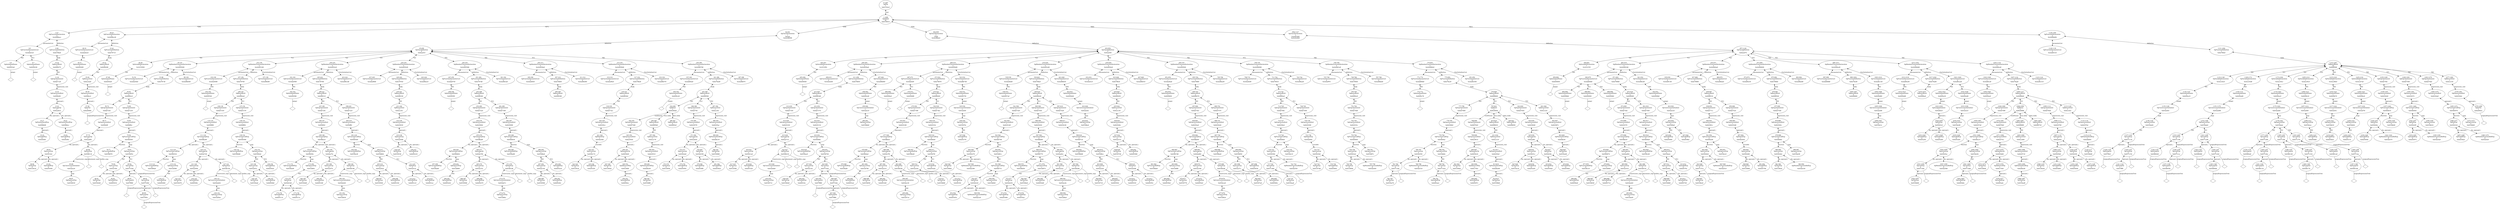digraph "G./family.C.dot" {
"0x82003e0"[label="4:5\nSgInitializedName\n1\n0x82003e0\n" ];
"0x82003e0" -> "0x82003e0__initptr__null"[label="initptr" dir=none ];
"0x82003e0__initptr__null"[label="" shape=diamond ];
"0x8200438"[label="6:7\nSgInitializedName\n1\n0x8200438\n" ];
"0x8200438" -> "0x8200438__initptr__null"[label="initptr" dir=none ];
"0x8200438__initptr__null"[label="" shape=diamond ];
"0x42bef1e0"[label="3:8\nSgFunctionParameterList\n2\n0x42bef1e0\n" ];
"0x42bef1e0" -> "0x82003e0"[label="*[0]" dir=both ];
"0x42bef1e0" -> "0x8200438"[label="*[1]" dir=both ];
"0x8292fb0"[label="15:16\nSgVarRefExp\n0\n0x8292fb0\n" ];
"0x829db98"[label="14:17\nSgPointerDerefExp\n1\n0x829db98\n" ];
"0x829db98" -> "0x8292fb0"[label="operand_i" dir=both ];
"0x8292fdc"[label="19:20\nSgVarRefExp\n0\n0x8292fdc\n" ];
"0x829dbcc"[label="18:21\nSgPointerDerefExp\n1\n0x829dbcc\n" ];
"0x829dbcc" -> "0x8292fdc"[label="operand_i" dir=both ];
"0x82aa6c0"[label="13:22\nSgAssignOp\n2\n0x82aa6c0\n" ];
"0x82aa6c0" -> "0x829db98"[label="lhs_operand_i" dir=both ];
"0x82aa6c0" -> "0x829dbcc"[label="rhs_operand_i" dir=both ];
"0x82bfe90"[label="12:23\nSgExpressionRoot\n1\n0x82bfe90\n" ];
"0x82bfe90" -> "0x82aa6c0"[label="operand_i" dir=both ];
"0x82b71e8"[label="11:24\nSgExprStatement\n1\n0x82b71e8\n" ];
"0x82b71e8" -> "0x82bfe90"[label="expression_root" dir=both ];
"0x8289270"[label="10:25\nSgBasicBlock\n1\n0x8289270\n" ];
"0x8289270" -> "0x82b71e8"[label="*[0]" dir=both ];
"0x82796e8"[label="9:26\nSgFunctionDefinition\n1\n0x82796e8\n" ];
"0x82796e8" -> "0x8289270"[label="body" dir=both ];
"0x42b9bacc"[label="2:27\nSgFunctionDeclaration\n2\n0x42b9bacc\n" ];
"0x42b9bacc" -> "0x42bef1e0"[label="parameterList" dir=both ];
"0x42b9bacc" -> "0x82796e8"[label="definition" dir=both ];
"0x8200490"[label="30:31\nSgInitializedName\n1\n0x8200490\n" ];
"0x8200490" -> "0x8200490__initptr__null"[label="initptr" dir=none ];
"0x8200490__initptr__null"[label="" shape=diamond ];
"0x42bef2c8"[label="29:32\nSgFunctionParameterList\n1\n0x42bef2c8\n" ];
"0x42bef2c8" -> "0x8200490"[label="*[0]" dir=both ];
"0x82d5890"[label="37:38\nSgIntVal\n1\n0x82d5890\n" ];
"0x82d5890" -> "0x82d5890__originalExpressionTree__null"[label="originalExpressionTree" dir=none ];
"0x82d5890__originalExpressionTree__null"[label="" shape=diamond ];
"0x82bfec4"[label="36:39\nSgExpressionRoot\n1\n0x82bfec4\n" ];
"0x82bfec4" -> "0x82d5890"[label="operand_i" dir=both ];
"0x82ccbe8"[label="35:40\nSgReturnStmt\n1\n0x82ccbe8\n" ];
"0x82ccbe8" -> "0x82bfec4"[label="expression_root" dir=both ];
"0x8289298"[label="34:41\nSgBasicBlock\n1\n0x8289298\n" ];
"0x8289298" -> "0x82ccbe8"[label="*[0]" dir=both ];
"0x8279710"[label="33:42\nSgFunctionDefinition\n1\n0x8279710\n" ];
"0x8279710" -> "0x8289298"[label="body" dir=both ];
"0x42b9bc28"[label="28:43\nSgFunctionDeclaration\n2\n0x42b9bc28\n" ];
"0x42b9bc28" -> "0x42bef2c8"[label="parameterList" dir=both ];
"0x42b9bc28" -> "0x8279710"[label="definition" dir=both ];
"0x82004e8"[label="47:48\nSgInitializedName\n1\n0x82004e8\n" ];
"0x82004e8" -> "0x82004e8__initptr__null"[label="initptr" dir=none ];
"0x82004e8__initptr__null"[label="" shape=diamond ];
"0x42ccf008"[label="46:49\nSgVariableDeclaration\n1\n0x42ccf008\n" ];
"0x42ccf008" -> "0x82004e8"[label="*[0]" dir=both ];
"0x42bef3b0"[label="51:52\nSgFunctionParameterList\n0\n0x42bef3b0\n" ];
"0x8316418"[label="59:60\nSgThisExp\n0\n0x8316418\n" ];
"0x8293008"[label="61:62\nSgVarRefExp\n0\n0x8293008\n" ];
"0x8321fa0"[label="58:63\nSgArrowExp\n2\n0x8321fa0\n" ];
"0x8321fa0" -> "0x8316418"[label="lhs_operand_i" dir=both ];
"0x8321fa0" -> "0x8293008"[label="rhs_operand_i" dir=both ];
"0x833d530"[label="66:67\nSgExprListExp\n0\n0x833d530\n" ];
"0x832eac8"[label="65:68\nSgConstructorInitializer\n1\n0x832eac8\n" ];
"0x832eac8" -> "0x833d530"[label="args" dir=both ];
"0x8348118"[label="64:69\nSgNewExp\n3\n0x8348118\n" ];
"0x8348118" -> "0x8348118__placement_args__null"[label="placement_args" dir=none ];
"0x8348118__placement_args__null"[label="" shape=diamond ];
"0x8348118" -> "0x832eac8"[label="constructor_args" dir=both ];
"0x8348118" -> "0x8348118__builtin_args__null"[label="builtin_args" dir=none ];
"0x8348118__builtin_args__null"[label="" shape=diamond ];
"0x82aa6f4"[label="57:70\nSgAssignOp\n2\n0x82aa6f4\n" ];
"0x82aa6f4" -> "0x8321fa0"[label="lhs_operand_i" dir=both ];
"0x82aa6f4" -> "0x8348118"[label="rhs_operand_i" dir=both ];
"0x82bfef8"[label="56:71\nSgExpressionRoot\n1\n0x82bfef8\n" ];
"0x82bfef8" -> "0x82aa6f4"[label="operand_i" dir=both ];
"0x82b720c"[label="55:72\nSgExprStatement\n1\n0x82b720c\n" ];
"0x82b720c" -> "0x82bfef8"[label="expression_root" dir=both ];
"0x8358978"[label="76:77\nSgFunctionRefExp\n0\n0x8358978\n" ];
"0x8316448"[label="80:81\nSgThisExp\n0\n0x8316448\n" ];
"0x8293034"[label="82:83\nSgVarRefExp\n0\n0x8293034\n" ];
"0x8321fd4"[label="79:84\nSgArrowExp\n2\n0x8321fd4\n" ];
"0x8321fd4" -> "0x8316448"[label="lhs_operand_i" dir=both ];
"0x8321fd4" -> "0x8293034"[label="rhs_operand_i" dir=both ];
"0x837ff08"[label="86:87\nSgStringVal\n1\n0x837ff08\n" ];
"0x837ff08" -> "0x837ff08__originalExpressionTree__null"[label="originalExpressionTree" dir=none ];
"0x837ff08__originalExpressionTree__null"[label="" shape=diamond ];
"0x837ff38"[label="89:90\nSgStringVal\n1\n0x837ff38\n" ];
"0x837ff38" -> "0x837ff38__originalExpressionTree__null"[label="originalExpressionTree" dir=none ];
"0x837ff38__originalExpressionTree__null"[label="" shape=diamond ];
"0x8371064"[label="88:91\nSgCastExp\n2\n0x8371064\n" ];
"0x8371064" -> "0x837ff38"[label="operand_i" dir=both ];
"0x8371064" -> "0x8371064__originalExpressionTree__null"[label="originalExpressionTree" dir=none ];
"0x8371064__originalExpressionTree__null"[label="" shape=diamond ];
"0x8371028"[label="85:92\nSgCastExp\n2\n0x8371028\n" ];
"0x8371028" -> "0x837ff08"[label="operand_i" dir=both ];
"0x8371028" -> "0x8371064"[label="originalExpressionTree" dir=both ];
"0x833d55c"[label="78:93\nSgExprListExp\n2\n0x833d55c\n" ];
"0x833d55c" -> "0x8321fd4"[label="*[0]" dir=both ];
"0x833d55c" -> "0x8371028"[label="*[1]" dir=both ];
"0x8364500"[label="75:94\nSgFunctionCallExp\n2\n0x8364500\n" ];
"0x8364500" -> "0x8358978"[label="function" dir=both ];
"0x8364500" -> "0x833d55c"[label="args" dir=both ];
"0x82bff2c"[label="74:95\nSgExpressionRoot\n1\n0x82bff2c\n" ];
"0x82bff2c" -> "0x8364500"[label="operand_i" dir=both ];
"0x82b7230"[label="73:96\nSgExprStatement\n1\n0x82b7230\n" ];
"0x82b7230" -> "0x82bff2c"[label="expression_root" dir=both ];
"0x82892c0"[label="54:97\nSgBasicBlock\n2\n0x82892c0\n" ];
"0x82892c0" -> "0x82b720c"[label="*[0]" dir=both ];
"0x82892c0" -> "0x82b7230"[label="*[1]" dir=both ];
"0x8279738"[label="53:98\nSgFunctionDefinition\n1\n0x8279738\n" ];
"0x8279738" -> "0x82892c0"[label="body" dir=both ];
"0x42d9b008"[label="99:100\nSgCtorInitializerList\n0\n0x42d9b008\n" ];
"0x42d45008"[label="50:101\nSgMemberFunctionDeclaration\n3\n0x42d45008\n" ];
"0x42d45008" -> "0x42bef3b0"[label="parameterList" dir=both ];
"0x42d45008" -> "0x8279738"[label="definition" dir=both ];
"0x42d45008" -> "0x42d9b008"[label="CtorInitializerList" dir=both ];
"0x8200540"[label="104:105\nSgInitializedName\n1\n0x8200540\n" ];
"0x8200540" -> "0x8200540__initptr__null"[label="initptr" dir=none ];
"0x8200540__initptr__null"[label="" shape=diamond ];
"0x42bef498"[label="103:106\nSgFunctionParameterList\n1\n0x42bef498\n" ];
"0x42bef498" -> "0x8200540"[label="*[0]" dir=both ];
"0x83589a8"[label="113:114\nSgFunctionRefExp\n0\n0x83589a8\n" ];
"0x8293060"[label="116:117\nSgVarRefExp\n0\n0x8293060\n" ];
"0x833d588"[label="115:118\nSgExprListExp\n1\n0x833d588\n" ];
"0x833d588" -> "0x8293060"[label="*[0]" dir=both ];
"0x8364534"[label="112:119\nSgFunctionCallExp\n2\n0x8364534\n" ];
"0x8364534" -> "0x83589a8"[label="function" dir=both ];
"0x8364534" -> "0x833d588"[label="args" dir=both ];
"0x8316478"[label="122:123\nSgThisExp\n0\n0x8316478\n" ];
"0x829308c"[label="124:125\nSgVarRefExp\n0\n0x829308c\n" ];
"0x8322008"[label="121:126\nSgArrowExp\n2\n0x8322008\n" ];
"0x8322008" -> "0x8316478"[label="lhs_operand_i" dir=both ];
"0x8322008" -> "0x829308c"[label="rhs_operand_i" dir=both ];
"0x833d5b4"[label="129:130\nSgExprListExp\n0\n0x833d5b4\n" ];
"0x832eb04"[label="128:131\nSgConstructorInitializer\n1\n0x832eb04\n" ];
"0x832eb04" -> "0x833d5b4"[label="args" dir=both ];
"0x8348158"[label="127:132\nSgNewExp\n3\n0x8348158\n" ];
"0x8348158" -> "0x8348158__placement_args__null"[label="placement_args" dir=none ];
"0x8348158__placement_args__null"[label="" shape=diamond ];
"0x8348158" -> "0x832eb04"[label="constructor_args" dir=both ];
"0x8348158" -> "0x8348158__builtin_args__null"[label="builtin_args" dir=none ];
"0x8348158__builtin_args__null"[label="" shape=diamond ];
"0x82aa728"[label="120:133\nSgAssignOp\n2\n0x82aa728\n" ];
"0x82aa728" -> "0x8322008"[label="lhs_operand_i" dir=both ];
"0x82aa728" -> "0x8348158"[label="rhs_operand_i" dir=both ];
"0x838ba90"[label="111:134\nSgCommaOpExp\n2\n0x838ba90\n" ];
"0x838ba90" -> "0x8364534"[label="lhs_operand_i" dir=both ];
"0x838ba90" -> "0x82aa728"[label="rhs_operand_i" dir=both ];
"0x82bff60"[label="110:135\nSgExpressionRoot\n1\n0x82bff60\n" ];
"0x82bff60" -> "0x838ba90"[label="operand_i" dir=both ];
"0x82b7254"[label="109:136\nSgExprStatement\n1\n0x82b7254\n" ];
"0x82b7254" -> "0x82bff60"[label="expression_root" dir=both ];
"0x83589d8"[label="140:141\nSgFunctionRefExp\n0\n0x83589d8\n" ];
"0x83164a8"[label="144:145\nSgThisExp\n0\n0x83164a8\n" ];
"0x82930b8"[label="146:147\nSgVarRefExp\n0\n0x82930b8\n" ];
"0x832203c"[label="143:148\nSgArrowExp\n2\n0x832203c\n" ];
"0x832203c" -> "0x83164a8"[label="lhs_operand_i" dir=both ];
"0x832203c" -> "0x82930b8"[label="rhs_operand_i" dir=both ];
"0x82930e4"[label="149:150\nSgVarRefExp\n0\n0x82930e4\n" ];
"0x833d5e0"[label="142:151\nSgExprListExp\n2\n0x833d5e0\n" ];
"0x833d5e0" -> "0x832203c"[label="*[0]" dir=both ];
"0x833d5e0" -> "0x82930e4"[label="*[1]" dir=both ];
"0x8364568"[label="139:152\nSgFunctionCallExp\n2\n0x8364568\n" ];
"0x8364568" -> "0x83589d8"[label="function" dir=both ];
"0x8364568" -> "0x833d5e0"[label="args" dir=both ];
"0x82bff94"[label="138:153\nSgExpressionRoot\n1\n0x82bff94\n" ];
"0x82bff94" -> "0x8364568"[label="operand_i" dir=both ];
"0x82b7278"[label="137:154\nSgExprStatement\n1\n0x82b7278\n" ];
"0x82b7278" -> "0x82bff94"[label="expression_root" dir=both ];
"0x82892e8"[label="108:155\nSgBasicBlock\n2\n0x82892e8\n" ];
"0x82892e8" -> "0x82b7254"[label="*[0]" dir=both ];
"0x82892e8" -> "0x82b7278"[label="*[1]" dir=both ];
"0x8279760"[label="107:156\nSgFunctionDefinition\n1\n0x8279760\n" ];
"0x8279760" -> "0x82892e8"[label="body" dir=both ];
"0x42d9b0f0"[label="157:158\nSgCtorInitializerList\n0\n0x42d9b0f0\n" ];
"0x42d45168"[label="102:159\nSgMemberFunctionDeclaration\n3\n0x42d45168\n" ];
"0x42d45168" -> "0x42bef498"[label="parameterList" dir=both ];
"0x42d45168" -> "0x8279760"[label="definition" dir=both ];
"0x42d45168" -> "0x42d9b0f0"[label="CtorInitializerList" dir=both ];
"0x8200598"[label="162:163\nSgInitializedName\n1\n0x8200598\n" ];
"0x8200598" -> "0x8200598__initptr__null"[label="initptr" dir=none ];
"0x8200598__initptr__null"[label="" shape=diamond ];
"0x42bef580"[label="161:164\nSgFunctionParameterList\n1\n0x42bef580\n" ];
"0x42bef580" -> "0x8200598"[label="*[0]" dir=both ];
"0x8358a08"[label="171:172\nSgFunctionRefExp\n0\n0x8358a08\n" ];
"0x8293110"[label="175:176\nSgVarRefExp\n0\n0x8293110\n" ];
"0x829313c"[label="177:178\nSgVarRefExp\n0\n0x829313c\n" ];
"0x83a41b8"[label="174:179\nSgDotExp\n2\n0x83a41b8\n" ];
"0x83a41b8" -> "0x8293110"[label="lhs_operand_i" dir=both ];
"0x83a41b8" -> "0x829313c"[label="rhs_operand_i" dir=both ];
"0x833d60c"[label="173:180\nSgExprListExp\n1\n0x833d60c\n" ];
"0x833d60c" -> "0x83a41b8"[label="*[0]" dir=both ];
"0x836459c"[label="170:181\nSgFunctionCallExp\n2\n0x836459c\n" ];
"0x836459c" -> "0x8358a08"[label="function" dir=both ];
"0x836459c" -> "0x833d60c"[label="args" dir=both ];
"0x83164d8"[label="184:185\nSgThisExp\n0\n0x83164d8\n" ];
"0x8293168"[label="186:187\nSgVarRefExp\n0\n0x8293168\n" ];
"0x8322070"[label="183:188\nSgArrowExp\n2\n0x8322070\n" ];
"0x8322070" -> "0x83164d8"[label="lhs_operand_i" dir=both ];
"0x8322070" -> "0x8293168"[label="rhs_operand_i" dir=both ];
"0x833d638"[label="191:192\nSgExprListExp\n0\n0x833d638\n" ];
"0x832eb40"[label="190:193\nSgConstructorInitializer\n1\n0x832eb40\n" ];
"0x832eb40" -> "0x833d638"[label="args" dir=both ];
"0x8348198"[label="189:194\nSgNewExp\n3\n0x8348198\n" ];
"0x8348198" -> "0x8348198__placement_args__null"[label="placement_args" dir=none ];
"0x8348198__placement_args__null"[label="" shape=diamond ];
"0x8348198" -> "0x832eb40"[label="constructor_args" dir=both ];
"0x8348198" -> "0x8348198__builtin_args__null"[label="builtin_args" dir=none ];
"0x8348198__builtin_args__null"[label="" shape=diamond ];
"0x82aa75c"[label="182:195\nSgAssignOp\n2\n0x82aa75c\n" ];
"0x82aa75c" -> "0x8322070"[label="lhs_operand_i" dir=both ];
"0x82aa75c" -> "0x8348198"[label="rhs_operand_i" dir=both ];
"0x838bac4"[label="169:196\nSgCommaOpExp\n2\n0x838bac4\n" ];
"0x838bac4" -> "0x836459c"[label="lhs_operand_i" dir=both ];
"0x838bac4" -> "0x82aa75c"[label="rhs_operand_i" dir=both ];
"0x82bffc8"[label="168:197\nSgExpressionRoot\n1\n0x82bffc8\n" ];
"0x82bffc8" -> "0x838bac4"[label="operand_i" dir=both ];
"0x82b729c"[label="167:198\nSgExprStatement\n1\n0x82b729c\n" ];
"0x82b729c" -> "0x82bffc8"[label="expression_root" dir=both ];
"0x8358a38"[label="202:203\nSgFunctionRefExp\n0\n0x8358a38\n" ];
"0x8316508"[label="206:207\nSgThisExp\n0\n0x8316508\n" ];
"0x8293194"[label="208:209\nSgVarRefExp\n0\n0x8293194\n" ];
"0x83220a4"[label="205:210\nSgArrowExp\n2\n0x83220a4\n" ];
"0x83220a4" -> "0x8316508"[label="lhs_operand_i" dir=both ];
"0x83220a4" -> "0x8293194"[label="rhs_operand_i" dir=both ];
"0x82931c0"[label="212:213\nSgVarRefExp\n0\n0x82931c0\n" ];
"0x82931ec"[label="214:215\nSgVarRefExp\n0\n0x82931ec\n" ];
"0x83a41ec"[label="211:216\nSgDotExp\n2\n0x83a41ec\n" ];
"0x83a41ec" -> "0x82931c0"[label="lhs_operand_i" dir=both ];
"0x83a41ec" -> "0x82931ec"[label="rhs_operand_i" dir=both ];
"0x833d664"[label="204:217\nSgExprListExp\n2\n0x833d664\n" ];
"0x833d664" -> "0x83220a4"[label="*[0]" dir=both ];
"0x833d664" -> "0x83a41ec"[label="*[1]" dir=both ];
"0x83645d0"[label="201:218\nSgFunctionCallExp\n2\n0x83645d0\n" ];
"0x83645d0" -> "0x8358a38"[label="function" dir=both ];
"0x83645d0" -> "0x833d664"[label="args" dir=both ];
"0x82bfffc"[label="200:219\nSgExpressionRoot\n1\n0x82bfffc\n" ];
"0x82bfffc" -> "0x83645d0"[label="operand_i" dir=both ];
"0x82b72c0"[label="199:220\nSgExprStatement\n1\n0x82b72c0\n" ];
"0x82b72c0" -> "0x82bfffc"[label="expression_root" dir=both ];
"0x8289310"[label="166:221\nSgBasicBlock\n2\n0x8289310\n" ];
"0x8289310" -> "0x82b729c"[label="*[0]" dir=both ];
"0x8289310" -> "0x82b72c0"[label="*[1]" dir=both ];
"0x8279788"[label="165:222\nSgFunctionDefinition\n1\n0x8279788\n" ];
"0x8279788" -> "0x8289310"[label="body" dir=both ];
"0x42d9b1d8"[label="223:224\nSgCtorInitializerList\n0\n0x42d9b1d8\n" ];
"0x42d452c8"[label="160:225\nSgMemberFunctionDeclaration\n3\n0x42d452c8\n" ];
"0x42d452c8" -> "0x42bef580"[label="parameterList" dir=both ];
"0x42d452c8" -> "0x8279788"[label="definition" dir=both ];
"0x42d452c8" -> "0x42d9b1d8"[label="CtorInitializerList" dir=both ];
"0x42bef668"[label="227:228\nSgFunctionParameterList\n0\n0x42bef668\n" ];
"0x8316538"[label="234:235\nSgThisExp\n0\n0x8316538\n" ];
"0x8293218"[label="236:237\nSgVarRefExp\n0\n0x8293218\n" ];
"0x83220d8"[label="233:238\nSgArrowExp\n2\n0x83220d8\n" ];
"0x83220d8" -> "0x8316538"[label="lhs_operand_i" dir=both ];
"0x83220d8" -> "0x8293218"[label="rhs_operand_i" dir=both ];
"0x82c0030"[label="232:239\nSgExpressionRoot\n1\n0x82c0030\n" ];
"0x82c0030" -> "0x83220d8"[label="operand_i" dir=both ];
"0x82ccc0c"[label="231:240\nSgReturnStmt\n1\n0x82ccc0c\n" ];
"0x82ccc0c" -> "0x82c0030"[label="expression_root" dir=both ];
"0x8289338"[label="230:241\nSgBasicBlock\n1\n0x8289338\n" ];
"0x8289338" -> "0x82ccc0c"[label="*[0]" dir=both ];
"0x82797b0"[label="229:242\nSgFunctionDefinition\n1\n0x82797b0\n" ];
"0x82797b0" -> "0x8289338"[label="body" dir=both ];
"0x42d9b2c0"[label="243:244\nSgCtorInitializerList\n0\n0x42d9b2c0\n" ];
"0x42d45428"[label="226:245\nSgMemberFunctionDeclaration\n3\n0x42d45428\n" ];
"0x42d45428" -> "0x42bef668"[label="parameterList" dir=both ];
"0x42d45428" -> "0x82797b0"[label="definition" dir=both ];
"0x42d45428" -> "0x42d9b2c0"[label="CtorInitializerList" dir=both ];
"0x82005f0"[label="248:249\nSgInitializedName\n1\n0x82005f0\n" ];
"0x82005f0" -> "0x82005f0__initptr__null"[label="initptr" dir=none ];
"0x82005f0__initptr__null"[label="" shape=diamond ];
"0x42bef750"[label="247:250\nSgFunctionParameterList\n1\n0x42bef750\n" ];
"0x42bef750" -> "0x82005f0"[label="*[0]" dir=both ];
"0x8358a68"[label="257:258\nSgFunctionRefExp\n0\n0x8358a68\n" ];
"0x8293244"[label="260:261\nSgVarRefExp\n0\n0x8293244\n" ];
"0x833d690"[label="259:262\nSgExprListExp\n1\n0x833d690\n" ];
"0x833d690" -> "0x8293244"[label="*[0]" dir=both ];
"0x8364604"[label="256:263\nSgFunctionCallExp\n2\n0x8364604\n" ];
"0x8364604" -> "0x8358a68"[label="function" dir=both ];
"0x8364604" -> "0x833d690"[label="args" dir=both ];
"0x8316568"[label="266:267\nSgThisExp\n0\n0x8316568\n" ];
"0x8293270"[label="268:269\nSgVarRefExp\n0\n0x8293270\n" ];
"0x832210c"[label="265:270\nSgArrowExp\n2\n0x832210c\n" ];
"0x832210c" -> "0x8316568"[label="lhs_operand_i" dir=both ];
"0x832210c" -> "0x8293270"[label="rhs_operand_i" dir=both ];
"0x833d6bc"[label="273:274\nSgExprListExp\n0\n0x833d6bc\n" ];
"0x832eb7c"[label="272:275\nSgConstructorInitializer\n1\n0x832eb7c\n" ];
"0x832eb7c" -> "0x833d6bc"[label="args" dir=both ];
"0x83481d8"[label="271:276\nSgNewExp\n3\n0x83481d8\n" ];
"0x83481d8" -> "0x83481d8__placement_args__null"[label="placement_args" dir=none ];
"0x83481d8__placement_args__null"[label="" shape=diamond ];
"0x83481d8" -> "0x832eb7c"[label="constructor_args" dir=both ];
"0x83481d8" -> "0x83481d8__builtin_args__null"[label="builtin_args" dir=none ];
"0x83481d8__builtin_args__null"[label="" shape=diamond ];
"0x82aa790"[label="264:277\nSgAssignOp\n2\n0x82aa790\n" ];
"0x82aa790" -> "0x832210c"[label="lhs_operand_i" dir=both ];
"0x82aa790" -> "0x83481d8"[label="rhs_operand_i" dir=both ];
"0x838baf8"[label="255:278\nSgCommaOpExp\n2\n0x838baf8\n" ];
"0x838baf8" -> "0x8364604"[label="lhs_operand_i" dir=both ];
"0x838baf8" -> "0x82aa790"[label="rhs_operand_i" dir=both ];
"0x82c0064"[label="254:279\nSgExpressionRoot\n1\n0x82c0064\n" ];
"0x82c0064" -> "0x838baf8"[label="operand_i" dir=both ];
"0x82b72e4"[label="253:280\nSgExprStatement\n1\n0x82b72e4\n" ];
"0x82b72e4" -> "0x82c0064"[label="expression_root" dir=both ];
"0x8358a98"[label="284:285\nSgFunctionRefExp\n0\n0x8358a98\n" ];
"0x8316598"[label="288:289\nSgThisExp\n0\n0x8316598\n" ];
"0x829329c"[label="290:291\nSgVarRefExp\n0\n0x829329c\n" ];
"0x8322140"[label="287:292\nSgArrowExp\n2\n0x8322140\n" ];
"0x8322140" -> "0x8316598"[label="lhs_operand_i" dir=both ];
"0x8322140" -> "0x829329c"[label="rhs_operand_i" dir=both ];
"0x82932c8"[label="293:294\nSgVarRefExp\n0\n0x82932c8\n" ];
"0x833d6e8"[label="286:295\nSgExprListExp\n2\n0x833d6e8\n" ];
"0x833d6e8" -> "0x8322140"[label="*[0]" dir=both ];
"0x833d6e8" -> "0x82932c8"[label="*[1]" dir=both ];
"0x8364638"[label="283:296\nSgFunctionCallExp\n2\n0x8364638\n" ];
"0x8364638" -> "0x8358a98"[label="function" dir=both ];
"0x8364638" -> "0x833d6e8"[label="args" dir=both ];
"0x82c0098"[label="282:297\nSgExpressionRoot\n1\n0x82c0098\n" ];
"0x82c0098" -> "0x8364638"[label="operand_i" dir=both ];
"0x82b7308"[label="281:298\nSgExprStatement\n1\n0x82b7308\n" ];
"0x82b7308" -> "0x82c0098"[label="expression_root" dir=both ];
"0x8289360"[label="252:299\nSgBasicBlock\n2\n0x8289360\n" ];
"0x8289360" -> "0x82b72e4"[label="*[0]" dir=both ];
"0x8289360" -> "0x82b7308"[label="*[1]" dir=both ];
"0x82797d8"[label="251:300\nSgFunctionDefinition\n1\n0x82797d8\n" ];
"0x82797d8" -> "0x8289360"[label="body" dir=both ];
"0x42d9b3a8"[label="301:302\nSgCtorInitializerList\n0\n0x42d9b3a8\n" ];
"0x42d45588"[label="246:303\nSgMemberFunctionDeclaration\n3\n0x42d45588\n" ];
"0x42d45588" -> "0x42bef750"[label="parameterList" dir=both ];
"0x42d45588" -> "0x82797d8"[label="definition" dir=both ];
"0x42d45588" -> "0x42d9b3a8"[label="CtorInitializerList" dir=both ];
"0x42bef838"[label="305:306\nSgFunctionParameterList\n0\n0x42bef838\n" ];
"0x8289388"[label="308:309\nSgBasicBlock\n0\n0x8289388\n" ];
"0x8279800"[label="307:310\nSgFunctionDefinition\n1\n0x8279800\n" ];
"0x8279800" -> "0x8289388"[label="body" dir=both ];
"0x42d9b490"[label="311:312\nSgCtorInitializerList\n0\n0x42d9b490\n" ];
"0x42d456e8"[label="304:313\nSgMemberFunctionDeclaration\n3\n0x42d456e8\n" ];
"0x42d456e8" -> "0x42bef838"[label="parameterList" dir=both ];
"0x42d456e8" -> "0x8279800"[label="definition" dir=both ];
"0x42d456e8" -> "0x42d9b490"[label="CtorInitializerList" dir=both ];
"0x42bef920"[label="315:316\nSgFunctionParameterList\n0\n0x42bef920\n" ];
"0x83165c8"[label="323:324\nSgThisExp\n0\n0x83165c8\n" ];
"0x82932f4"[label="325:326\nSgVarRefExp\n0\n0x82932f4\n" ];
"0x8322174"[label="322:327\nSgArrowExp\n2\n0x8322174\n" ];
"0x8322174" -> "0x83165c8"[label="lhs_operand_i" dir=both ];
"0x8322174" -> "0x82932f4"[label="rhs_operand_i" dir=both ];
"0x83b25d0"[label="321:328\nSgDeleteExp\n1\n0x83b25d0\n" ];
"0x83b25d0" -> "0x8322174"[label="variable" dir=both ];
"0x82c00cc"[label="320:329\nSgExpressionRoot\n1\n0x82c00cc\n" ];
"0x82c00cc" -> "0x83b25d0"[label="operand_i" dir=both ];
"0x82b732c"[label="319:330\nSgExprStatement\n1\n0x82b732c\n" ];
"0x82b732c" -> "0x82c00cc"[label="expression_root" dir=both ];
"0x82893b0"[label="318:331\nSgBasicBlock\n1\n0x82893b0\n" ];
"0x82893b0" -> "0x82b732c"[label="*[0]" dir=both ];
"0x8279828"[label="317:332\nSgFunctionDefinition\n1\n0x8279828\n" ];
"0x8279828" -> "0x82893b0"[label="body" dir=both ];
"0x42d9b578"[label="333:334\nSgCtorInitializerList\n0\n0x42d9b578\n" ];
"0x42d45848"[label="314:335\nSgMemberFunctionDeclaration\n3\n0x42d45848\n" ];
"0x42d45848" -> "0x42bef920"[label="parameterList" dir=both ];
"0x42d45848" -> "0x8279828"[label="definition" dir=both ];
"0x42d45848" -> "0x42d9b578"[label="CtorInitializerList" dir=both ];
"0x8200c20"[label="338:339\nSgInitializedName\n1\n0x8200c20\n" ];
"0x8200c20" -> "0x8200c20__initptr__null"[label="initptr" dir=none ];
"0x8200c20__initptr__null"[label="" shape=diamond ];
"0x42bf04e8"[label="337:340\nSgFunctionParameterList\n1\n0x42bf04e8\n" ];
"0x42bf04e8" -> "0x8200c20"[label="*[0]" dir=both ];
"0x8316928"[label="347:348\nSgThisExp\n0\n0x8316928\n" ];
"0x82938cc"[label="350:351\nSgVarRefExp\n0\n0x82938cc\n" ];
"0x8416fd8"[label="349:352\nSgAddressOfOp\n1\n0x8416fd8\n" ];
"0x8416fd8" -> "0x82938cc"[label="operand_i" dir=both ];
"0x8423b00"[label="346:353\nSgEqualityOp\n2\n0x8423b00\n" ];
"0x8423b00" -> "0x8316928"[label="lhs_operand_i" dir=both ];
"0x8423b00" -> "0x8416fd8"[label="rhs_operand_i" dir=both ];
"0x82c0544"[label="345:354\nSgExpressionRoot\n1\n0x82c0544\n" ];
"0x82c0544" -> "0x8423b00"[label="operand_i" dir=both ];
"0x82b75d8"[label="344:355\nSgExprStatement\n1\n0x82b75d8\n" ];
"0x82b75d8" -> "0x82c0544"[label="expression_root" dir=both ];
"0x83168f8"[label="360:361\nSgThisExp\n0\n0x83168f8\n" ];
"0x829dc00"[label="359:362\nSgPointerDerefExp\n1\n0x829dc00\n" ];
"0x829dc00" -> "0x83168f8"[label="operand_i" dir=both ];
"0x82c0510"[label="358:363\nSgExpressionRoot\n1\n0x82c0510\n" ];
"0x82c0510" -> "0x829dc00"[label="operand_i" dir=both ];
"0x82ccc78"[label="357:364\nSgReturnStmt\n1\n0x82ccc78\n" ];
"0x82ccc78" -> "0x82c0510"[label="expression_root" dir=both ];
"0x82895b8"[label="356:365\nSgBasicBlock\n1\n0x82895b8\n" ];
"0x82895b8" -> "0x82ccc78"[label="*[0]" dir=both ];
"0x82895e0"[label="366:367\nSgBasicBlock\n0\n0x82895e0\n" ];
"0x8430628"[label="343:368\nSgIfStmt\n3\n0x8430628\n" ];
"0x8430628" -> "0x82b75d8"[label="conditional" dir=both ];
"0x8430628" -> "0x82895b8"[label="true_body" dir=both ];
"0x8430628" -> "0x82895e0"[label="false_body" dir=both ];
"0x8316958"[label="373:374\nSgThisExp\n0\n0x8316958\n" ];
"0x8293950"[label="375:376\nSgVarRefExp\n0\n0x8293950\n" ];
"0x83224e8"[label="372:377\nSgArrowExp\n2\n0x83224e8\n" ];
"0x83224e8" -> "0x8316958"[label="lhs_operand_i" dir=both ];
"0x83224e8" -> "0x8293950"[label="rhs_operand_i" dir=both ];
"0x82938f8"[label="379:380\nSgVarRefExp\n0\n0x82938f8\n" ];
"0x8293924"[label="381:382\nSgVarRefExp\n0\n0x8293924\n" ];
"0x83a4358"[label="378:383\nSgDotExp\n2\n0x83a4358\n" ];
"0x83a4358" -> "0x82938f8"[label="lhs_operand_i" dir=both ];
"0x83a4358" -> "0x8293924"[label="rhs_operand_i" dir=both ];
"0x82aa8c8"[label="371:384\nSgAssignOp\n2\n0x82aa8c8\n" ];
"0x82aa8c8" -> "0x83224e8"[label="lhs_operand_i" dir=both ];
"0x82aa8c8" -> "0x83a4358"[label="rhs_operand_i" dir=both ];
"0x82c0578"[label="370:385\nSgExpressionRoot\n1\n0x82c0578\n" ];
"0x82c0578" -> "0x82aa8c8"[label="operand_i" dir=both ];
"0x82b75fc"[label="369:386\nSgExprStatement\n1\n0x82b75fc\n" ];
"0x82b75fc" -> "0x82c0578"[label="expression_root" dir=both ];
"0x8316988"[label="390:391\nSgThisExp\n0\n0x8316988\n" ];
"0x829dc34"[label="389:392\nSgPointerDerefExp\n1\n0x829dc34\n" ];
"0x829dc34" -> "0x8316988"[label="operand_i" dir=both ];
"0x82c05ac"[label="388:393\nSgExpressionRoot\n1\n0x82c05ac\n" ];
"0x82c05ac" -> "0x829dc34"[label="operand_i" dir=both ];
"0x82ccc9c"[label="387:394\nSgReturnStmt\n1\n0x82ccc9c\n" ];
"0x82ccc9c" -> "0x82c05ac"[label="expression_root" dir=both ];
"0x8289590"[label="342:395\nSgBasicBlock\n3\n0x8289590\n" ];
"0x8289590" -> "0x8430628"[label="*[0]" dir=both ];
"0x8289590" -> "0x82b75fc"[label="*[1]" dir=both ];
"0x8289590" -> "0x82ccc9c"[label="*[2]" dir=both ];
"0x8279a08"[label="341:396\nSgFunctionDefinition\n1\n0x8279a08\n" ];
"0x8279a08" -> "0x8289590"[label="body" dir=both ];
"0x42d9bf70"[label="397:398\nSgCtorInitializerList\n0\n0x42d9bf70\n" ];
"0x42d46768"[label="336:399\nSgMemberFunctionDeclaration\n3\n0x42d46768\n" ];
"0x42d46768" -> "0x42bf04e8"[label="parameterList" dir=both ];
"0x42d46768" -> "0x8279a08"[label="definition" dir=both ];
"0x42d46768" -> "0x42d9bf70"[label="CtorInitializerList" dir=both ];
"0x82eef10"[label="45:400\nSgClassDefinition\n9\n0x82eef10\n" ];
"0x82eef10" -> "0x42ccf008"[label="*[0]" dir=both ];
"0x82eef10" -> "0x42d45008"[label="*[1]" dir=both ];
"0x82eef10" -> "0x42d45168"[label="*[2]" dir=both ];
"0x82eef10" -> "0x42d452c8"[label="*[3]" dir=both ];
"0x82eef10" -> "0x42d45428"[label="*[4]" dir=both ];
"0x82eef10" -> "0x42d45588"[label="*[5]" dir=both ];
"0x82eef10" -> "0x42d456e8"[label="*[6]" dir=both ];
"0x82eef10" -> "0x42d45848"[label="*[7]" dir=both ];
"0x82eef10" -> "0x42d46768"[label="*[8]" dir=both ];
"0x42c8b008"[label="44:401\nSgClassDeclaration\n1\nParent\n0x42c8b008\n" ];
"0x42c8b008" -> "0x82eef10"[label="definition" dir=both ];
"0x8200648"[label="405:406\nSgInitializedName\n1\n0x8200648\n" ];
"0x8200648" -> "0x8200648__initptr__null"[label="initptr" dir=none ];
"0x8200648__initptr__null"[label="" shape=diamond ];
"0x42ccf0fc"[label="404:407\nSgVariableDeclaration\n1\n0x42ccf0fc\n" ];
"0x42ccf0fc" -> "0x8200648"[label="*[0]" dir=both ];
"0x42befa08"[label="409:410\nSgFunctionParameterList\n0\n0x42befa08\n" ];
"0x83165f8"[label="417:418\nSgThisExp\n0\n0x83165f8\n" ];
"0x8293320"[label="419:420\nSgVarRefExp\n0\n0x8293320\n" ];
"0x83221a8"[label="416:421\nSgArrowExp\n2\n0x83221a8\n" ];
"0x83221a8" -> "0x83165f8"[label="lhs_operand_i" dir=both ];
"0x83221a8" -> "0x8293320"[label="rhs_operand_i" dir=both ];
"0x833d714"[label="424:425\nSgExprListExp\n0\n0x833d714\n" ];
"0x832ebb8"[label="423:426\nSgConstructorInitializer\n1\n0x832ebb8\n" ];
"0x832ebb8" -> "0x833d714"[label="args" dir=both ];
"0x8348218"[label="422:427\nSgNewExp\n3\n0x8348218\n" ];
"0x8348218" -> "0x8348218__placement_args__null"[label="placement_args" dir=none ];
"0x8348218__placement_args__null"[label="" shape=diamond ];
"0x8348218" -> "0x832ebb8"[label="constructor_args" dir=both ];
"0x8348218" -> "0x8348218__builtin_args__null"[label="builtin_args" dir=none ];
"0x8348218__builtin_args__null"[label="" shape=diamond ];
"0x82aa7c4"[label="415:428\nSgAssignOp\n2\n0x82aa7c4\n" ];
"0x82aa7c4" -> "0x83221a8"[label="lhs_operand_i" dir=both ];
"0x82aa7c4" -> "0x8348218"[label="rhs_operand_i" dir=both ];
"0x82c0100"[label="414:429\nSgExpressionRoot\n1\n0x82c0100\n" ];
"0x82c0100" -> "0x82aa7c4"[label="operand_i" dir=both ];
"0x82b7350"[label="413:430\nSgExprStatement\n1\n0x82b7350\n" ];
"0x82b7350" -> "0x82c0100"[label="expression_root" dir=both ];
"0x8358ac8"[label="434:435\nSgFunctionRefExp\n0\n0x8358ac8\n" ];
"0x8316628"[label="438:439\nSgThisExp\n0\n0x8316628\n" ];
"0x829334c"[label="440:441\nSgVarRefExp\n0\n0x829334c\n" ];
"0x83221dc"[label="437:442\nSgArrowExp\n2\n0x83221dc\n" ];
"0x83221dc" -> "0x8316628"[label="lhs_operand_i" dir=both ];
"0x83221dc" -> "0x829334c"[label="rhs_operand_i" dir=both ];
"0x837ff68"[label="444:445\nSgStringVal\n1\n0x837ff68\n" ];
"0x837ff68" -> "0x837ff68__originalExpressionTree__null"[label="originalExpressionTree" dir=none ];
"0x837ff68__originalExpressionTree__null"[label="" shape=diamond ];
"0x837ff98"[label="447:448\nSgStringVal\n1\n0x837ff98\n" ];
"0x837ff98" -> "0x837ff98__originalExpressionTree__null"[label="originalExpressionTree" dir=none ];
"0x837ff98__originalExpressionTree__null"[label="" shape=diamond ];
"0x83710dc"[label="446:449\nSgCastExp\n2\n0x83710dc\n" ];
"0x83710dc" -> "0x837ff98"[label="operand_i" dir=both ];
"0x83710dc" -> "0x83710dc__originalExpressionTree__null"[label="originalExpressionTree" dir=none ];
"0x83710dc__originalExpressionTree__null"[label="" shape=diamond ];
"0x83710a0"[label="443:450\nSgCastExp\n2\n0x83710a0\n" ];
"0x83710a0" -> "0x837ff68"[label="operand_i" dir=both ];
"0x83710a0" -> "0x83710dc"[label="originalExpressionTree" dir=both ];
"0x833d740"[label="436:451\nSgExprListExp\n2\n0x833d740\n" ];
"0x833d740" -> "0x83221dc"[label="*[0]" dir=both ];
"0x833d740" -> "0x83710a0"[label="*[1]" dir=both ];
"0x836466c"[label="433:452\nSgFunctionCallExp\n2\n0x836466c\n" ];
"0x836466c" -> "0x8358ac8"[label="function" dir=both ];
"0x836466c" -> "0x833d740"[label="args" dir=both ];
"0x82c0134"[label="432:453\nSgExpressionRoot\n1\n0x82c0134\n" ];
"0x82c0134" -> "0x836466c"[label="operand_i" dir=both ];
"0x82b7374"[label="431:454\nSgExprStatement\n1\n0x82b7374\n" ];
"0x82b7374" -> "0x82c0134"[label="expression_root" dir=both ];
"0x82893d8"[label="412:455\nSgBasicBlock\n2\n0x82893d8\n" ];
"0x82893d8" -> "0x82b7350"[label="*[0]" dir=both ];
"0x82893d8" -> "0x82b7374"[label="*[1]" dir=both ];
"0x8279850"[label="411:456\nSgFunctionDefinition\n1\n0x8279850\n" ];
"0x8279850" -> "0x82893d8"[label="body" dir=both ];
"0x833dbb8"[label="460:461\nSgExprListExp\n0\n0x833dbb8\n" ];
"0x832ee10"[label="459:462\nSgConstructorInitializer\n1\n0x832ee10\n" ];
"0x832ee10" -> "0x833dbb8"[label="args" dir=both ];
"0x8200cd0"[label="458:463\nSgInitializedName\n1\n0x8200cd0\n" ];
"0x8200cd0" -> "0x832ee10"[label="initptr" dir=both ];
"0x42d9b660"[label="457:464\nSgCtorInitializerList\n1\n0x42d9b660\n" ];
"0x42d9b660" -> "0x8200cd0"[label="*[0]" dir=both ];
"0x42d459a8"[label="408:465\nSgMemberFunctionDeclaration\n3\n0x42d459a8\n" ];
"0x42d459a8" -> "0x42befa08"[label="parameterList" dir=both ];
"0x42d459a8" -> "0x8279850"[label="definition" dir=both ];
"0x42d459a8" -> "0x42d9b660"[label="CtorInitializerList" dir=both ];
"0x82006a0"[label="468:469\nSgInitializedName\n1\n0x82006a0\n" ];
"0x82006a0" -> "0x82006a0__initptr__null"[label="initptr" dir=none ];
"0x82006a0__initptr__null"[label="" shape=diamond ];
"0x82006f8"[label="470:471\nSgInitializedName\n1\n0x82006f8\n" ];
"0x82006f8" -> "0x82006f8__initptr__null"[label="initptr" dir=none ];
"0x82006f8__initptr__null"[label="" shape=diamond ];
"0x42befaf0"[label="467:472\nSgFunctionParameterList\n2\n0x42befaf0\n" ];
"0x42befaf0" -> "0x82006a0"[label="*[0]" dir=both ];
"0x42befaf0" -> "0x82006f8"[label="*[1]" dir=both ];
"0x8358af8"[label="479:480\nSgFunctionRefExp\n0\n0x8358af8\n" ];
"0x82933a4"[label="482:483\nSgVarRefExp\n0\n0x82933a4\n" ];
"0x833d798"[label="481:484\nSgExprListExp\n1\n0x833d798\n" ];
"0x833d798" -> "0x82933a4"[label="*[0]" dir=both ];
"0x83646a0"[label="478:485\nSgFunctionCallExp\n2\n0x83646a0\n" ];
"0x83646a0" -> "0x8358af8"[label="function" dir=both ];
"0x83646a0" -> "0x833d798"[label="args" dir=both ];
"0x8316658"[label="488:489\nSgThisExp\n0\n0x8316658\n" ];
"0x82933d0"[label="490:491\nSgVarRefExp\n0\n0x82933d0\n" ];
"0x8322210"[label="487:492\nSgArrowExp\n2\n0x8322210\n" ];
"0x8322210" -> "0x8316658"[label="lhs_operand_i" dir=both ];
"0x8322210" -> "0x82933d0"[label="rhs_operand_i" dir=both ];
"0x833d7c4"[label="495:496\nSgExprListExp\n0\n0x833d7c4\n" ];
"0x832ec30"[label="494:497\nSgConstructorInitializer\n1\n0x832ec30\n" ];
"0x832ec30" -> "0x833d7c4"[label="args" dir=both ];
"0x8348258"[label="493:498\nSgNewExp\n3\n0x8348258\n" ];
"0x8348258" -> "0x8348258__placement_args__null"[label="placement_args" dir=none ];
"0x8348258__placement_args__null"[label="" shape=diamond ];
"0x8348258" -> "0x832ec30"[label="constructor_args" dir=both ];
"0x8348258" -> "0x8348258__builtin_args__null"[label="builtin_args" dir=none ];
"0x8348258__builtin_args__null"[label="" shape=diamond ];
"0x82aa7f8"[label="486:499\nSgAssignOp\n2\n0x82aa7f8\n" ];
"0x82aa7f8" -> "0x8322210"[label="lhs_operand_i" dir=both ];
"0x82aa7f8" -> "0x8348258"[label="rhs_operand_i" dir=both ];
"0x838bb2c"[label="477:500\nSgCommaOpExp\n2\n0x838bb2c\n" ];
"0x838bb2c" -> "0x83646a0"[label="lhs_operand_i" dir=both ];
"0x838bb2c" -> "0x82aa7f8"[label="rhs_operand_i" dir=both ];
"0x82c0168"[label="476:501\nSgExpressionRoot\n1\n0x82c0168\n" ];
"0x82c0168" -> "0x838bb2c"[label="operand_i" dir=both ];
"0x82b7398"[label="475:502\nSgExprStatement\n1\n0x82b7398\n" ];
"0x82b7398" -> "0x82c0168"[label="expression_root" dir=both ];
"0x8358b28"[label="506:507\nSgFunctionRefExp\n0\n0x8358b28\n" ];
"0x8316688"[label="510:511\nSgThisExp\n0\n0x8316688\n" ];
"0x82933fc"[label="512:513\nSgVarRefExp\n0\n0x82933fc\n" ];
"0x8322244"[label="509:514\nSgArrowExp\n2\n0x8322244\n" ];
"0x8322244" -> "0x8316688"[label="lhs_operand_i" dir=both ];
"0x8322244" -> "0x82933fc"[label="rhs_operand_i" dir=both ];
"0x8293428"[label="515:516\nSgVarRefExp\n0\n0x8293428\n" ];
"0x833d7f0"[label="508:517\nSgExprListExp\n2\n0x833d7f0\n" ];
"0x833d7f0" -> "0x8322244"[label="*[0]" dir=both ];
"0x833d7f0" -> "0x8293428"[label="*[1]" dir=both ];
"0x83646d4"[label="505:518\nSgFunctionCallExp\n2\n0x83646d4\n" ];
"0x83646d4" -> "0x8358b28"[label="function" dir=both ];
"0x83646d4" -> "0x833d7f0"[label="args" dir=both ];
"0x82c019c"[label="504:519\nSgExpressionRoot\n1\n0x82c019c\n" ];
"0x82c019c" -> "0x83646d4"[label="operand_i" dir=both ];
"0x82b73bc"[label="503:520\nSgExprStatement\n1\n0x82b73bc\n" ];
"0x82b73bc" -> "0x82c019c"[label="expression_root" dir=both ];
"0x8289400"[label="474:521\nSgBasicBlock\n2\n0x8289400\n" ];
"0x8289400" -> "0x82b7398"[label="*[0]" dir=both ];
"0x8289400" -> "0x82b73bc"[label="*[1]" dir=both ];
"0x8279878"[label="473:522\nSgFunctionDefinition\n1\n0x8279878\n" ];
"0x8279878" -> "0x8289400"[label="body" dir=both ];
"0x8293378"[label="527:528\nSgVarRefExp\n0\n0x8293378\n" ];
"0x833d76c"[label="526:529\nSgExprListExp\n1\n0x833d76c\n" ];
"0x833d76c" -> "0x8293378"[label="*[0]" dir=both ];
"0x832ebf4"[label="525:530\nSgConstructorInitializer\n1\n0x832ebf4\n" ];
"0x832ebf4" -> "0x833d76c"[label="args" dir=both ];
"0x8200750"[label="524:531\nSgInitializedName\n1\n0x8200750\n" ];
"0x8200750" -> "0x832ebf4"[label="initptr" dir=both ];
"0x42d9b748"[label="523:532\nSgCtorInitializerList\n1\n0x42d9b748\n" ];
"0x42d9b748" -> "0x8200750"[label="*[0]" dir=both ];
"0x42d45b08"[label="466:533\nSgMemberFunctionDeclaration\n3\n0x42d45b08\n" ];
"0x42d45b08" -> "0x42befaf0"[label="parameterList" dir=both ];
"0x42d45b08" -> "0x8279878"[label="definition" dir=both ];
"0x42d45b08" -> "0x42d9b748"[label="CtorInitializerList" dir=both ];
"0x82007a8"[label="536:537\nSgInitializedName\n1\n0x82007a8\n" ];
"0x82007a8" -> "0x82007a8__initptr__null"[label="initptr" dir=none ];
"0x82007a8__initptr__null"[label="" shape=diamond ];
"0x42befbd8"[label="535:538\nSgFunctionParameterList\n1\n0x42befbd8\n" ];
"0x42befbd8" -> "0x82007a8"[label="*[0]" dir=both ];
"0x83166b8"[label="545:546\nSgThisExp\n0\n0x83166b8\n" ];
"0x83d2390"[label="547:548\nSgMemberFunctionRefExp\n0\n0x83d2390\n" ];
"0x8322278"[label="544:549\nSgArrowExp\n2\n0x8322278\n" ];
"0x8322278" -> "0x83166b8"[label="lhs_operand_i" dir=both ];
"0x8322278" -> "0x83d2390"[label="rhs_operand_i" dir=both ];
"0x8293454"[label="553:554\nSgVarRefExp\n0\n0x8293454\n" ];
"0x83d23c8"[label="555:556\nSgMemberFunctionRefExp\n0\n0x83d23c8\n" ];
"0x83a4220"[label="552:557\nSgDotExp\n2\n0x83a4220\n" ];
"0x83a4220" -> "0x8293454"[label="lhs_operand_i" dir=both ];
"0x83a4220" -> "0x83d23c8"[label="rhs_operand_i" dir=both ];
"0x833d848"[label="558:559\nSgExprListExp\n0\n0x833d848\n" ];
"0x836473c"[label="551:560\nSgFunctionCallExp\n2\n0x836473c\n" ];
"0x836473c" -> "0x83a4220"[label="function" dir=both ];
"0x836473c" -> "0x833d848"[label="args" dir=both ];
"0x833d81c"[label="550:561\nSgExprListExp\n1\n0x833d81c\n" ];
"0x833d81c" -> "0x836473c"[label="*[0]" dir=both ];
"0x8364708"[label="543:562\nSgFunctionCallExp\n2\n0x8364708\n" ];
"0x8364708" -> "0x8322278"[label="function" dir=both ];
"0x8364708" -> "0x833d81c"[label="args" dir=both ];
"0x82c01d0"[label="542:563\nSgExpressionRoot\n1\n0x82c01d0\n" ];
"0x82c01d0" -> "0x8364708"[label="operand_i" dir=both ];
"0x82b73e0"[label="541:564\nSgExprStatement\n1\n0x82b73e0\n" ];
"0x82b73e0" -> "0x82c01d0"[label="expression_root" dir=both ];
"0x8358b58"[label="569:570\nSgFunctionRefExp\n0\n0x8358b58\n" ];
"0x8293480"[label="573:574\nSgVarRefExp\n0\n0x8293480\n" ];
"0x82934ac"[label="575:576\nSgVarRefExp\n0\n0x82934ac\n" ];
"0x83a4254"[label="572:577\nSgDotExp\n2\n0x83a4254\n" ];
"0x83a4254" -> "0x8293480"[label="lhs_operand_i" dir=both ];
"0x83a4254" -> "0x82934ac"[label="rhs_operand_i" dir=both ];
"0x833d874"[label="571:578\nSgExprListExp\n1\n0x833d874\n" ];
"0x833d874" -> "0x83a4254"[label="*[0]" dir=both ];
"0x8364770"[label="568:579\nSgFunctionCallExp\n2\n0x8364770\n" ];
"0x8364770" -> "0x8358b58"[label="function" dir=both ];
"0x8364770" -> "0x833d874"[label="args" dir=both ];
"0x83166e8"[label="582:583\nSgThisExp\n0\n0x83166e8\n" ];
"0x82934d8"[label="584:585\nSgVarRefExp\n0\n0x82934d8\n" ];
"0x83222ac"[label="581:586\nSgArrowExp\n2\n0x83222ac\n" ];
"0x83222ac" -> "0x83166e8"[label="lhs_operand_i" dir=both ];
"0x83222ac" -> "0x82934d8"[label="rhs_operand_i" dir=both ];
"0x833d8a0"[label="589:590\nSgExprListExp\n0\n0x833d8a0\n" ];
"0x832ec6c"[label="588:591\nSgConstructorInitializer\n1\n0x832ec6c\n" ];
"0x832ec6c" -> "0x833d8a0"[label="args" dir=both ];
"0x8348298"[label="587:592\nSgNewExp\n3\n0x8348298\n" ];
"0x8348298" -> "0x8348298__placement_args__null"[label="placement_args" dir=none ];
"0x8348298__placement_args__null"[label="" shape=diamond ];
"0x8348298" -> "0x832ec6c"[label="constructor_args" dir=both ];
"0x8348298" -> "0x8348298__builtin_args__null"[label="builtin_args" dir=none ];
"0x8348298__builtin_args__null"[label="" shape=diamond ];
"0x82aa82c"[label="580:593\nSgAssignOp\n2\n0x82aa82c\n" ];
"0x82aa82c" -> "0x83222ac"[label="lhs_operand_i" dir=both ];
"0x82aa82c" -> "0x8348298"[label="rhs_operand_i" dir=both ];
"0x838bb60"[label="567:594\nSgCommaOpExp\n2\n0x838bb60\n" ];
"0x838bb60" -> "0x8364770"[label="lhs_operand_i" dir=both ];
"0x838bb60" -> "0x82aa82c"[label="rhs_operand_i" dir=both ];
"0x82c0204"[label="566:595\nSgExpressionRoot\n1\n0x82c0204\n" ];
"0x82c0204" -> "0x838bb60"[label="operand_i" dir=both ];
"0x82b7404"[label="565:596\nSgExprStatement\n1\n0x82b7404\n" ];
"0x82b7404" -> "0x82c0204"[label="expression_root" dir=both ];
"0x8358b88"[label="600:601\nSgFunctionRefExp\n0\n0x8358b88\n" ];
"0x8316718"[label="604:605\nSgThisExp\n0\n0x8316718\n" ];
"0x8293504"[label="606:607\nSgVarRefExp\n0\n0x8293504\n" ];
"0x83222e0"[label="603:608\nSgArrowExp\n2\n0x83222e0\n" ];
"0x83222e0" -> "0x8316718"[label="lhs_operand_i" dir=both ];
"0x83222e0" -> "0x8293504"[label="rhs_operand_i" dir=both ];
"0x8293530"[label="610:611\nSgVarRefExp\n0\n0x8293530\n" ];
"0x829355c"[label="612:613\nSgVarRefExp\n0\n0x829355c\n" ];
"0x83a4288"[label="609:614\nSgDotExp\n2\n0x83a4288\n" ];
"0x83a4288" -> "0x8293530"[label="lhs_operand_i" dir=both ];
"0x83a4288" -> "0x829355c"[label="rhs_operand_i" dir=both ];
"0x833d8cc"[label="602:615\nSgExprListExp\n2\n0x833d8cc\n" ];
"0x833d8cc" -> "0x83222e0"[label="*[0]" dir=both ];
"0x833d8cc" -> "0x83a4288"[label="*[1]" dir=both ];
"0x83647a4"[label="599:616\nSgFunctionCallExp\n2\n0x83647a4\n" ];
"0x83647a4" -> "0x8358b88"[label="function" dir=both ];
"0x83647a4" -> "0x833d8cc"[label="args" dir=both ];
"0x82c0238"[label="598:617\nSgExpressionRoot\n1\n0x82c0238\n" ];
"0x82c0238" -> "0x83647a4"[label="operand_i" dir=both ];
"0x82b7428"[label="597:618\nSgExprStatement\n1\n0x82b7428\n" ];
"0x82b7428" -> "0x82c0238"[label="expression_root" dir=both ];
"0x8289428"[label="540:619\nSgBasicBlock\n3\n0x8289428\n" ];
"0x8289428" -> "0x82b73e0"[label="*[0]" dir=both ];
"0x8289428" -> "0x82b7404"[label="*[1]" dir=both ];
"0x8289428" -> "0x82b7428"[label="*[2]" dir=both ];
"0x82798a0"[label="539:620\nSgFunctionDefinition\n1\n0x82798a0\n" ];
"0x82798a0" -> "0x8289428"[label="body" dir=both ];
"0x833dbe4"[label="624:625\nSgExprListExp\n0\n0x833dbe4\n" ];
"0x832ee4c"[label="623:626\nSgConstructorInitializer\n1\n0x832ee4c\n" ];
"0x832ee4c" -> "0x833dbe4"[label="args" dir=both ];
"0x8200d28"[label="622:627\nSgInitializedName\n1\n0x8200d28\n" ];
"0x8200d28" -> "0x832ee4c"[label="initptr" dir=both ];
"0x42d9b830"[label="621:628\nSgCtorInitializerList\n1\n0x42d9b830\n" ];
"0x42d9b830" -> "0x8200d28"[label="*[0]" dir=both ];
"0x42d45c68"[label="534:629\nSgMemberFunctionDeclaration\n3\n0x42d45c68\n" ];
"0x42d45c68" -> "0x42befbd8"[label="parameterList" dir=both ];
"0x42d45c68" -> "0x82798a0"[label="definition" dir=both ];
"0x42d45c68" -> "0x42d9b830"[label="CtorInitializerList" dir=both ];
"0x42befcc0"[label="631:632\nSgFunctionParameterList\n0\n0x42befcc0\n" ];
"0x8316748"[label="638:639\nSgThisExp\n0\n0x8316748\n" ];
"0x8293588"[label="640:641\nSgVarRefExp\n0\n0x8293588\n" ];
"0x8322314"[label="637:642\nSgArrowExp\n2\n0x8322314\n" ];
"0x8322314" -> "0x8316748"[label="lhs_operand_i" dir=both ];
"0x8322314" -> "0x8293588"[label="rhs_operand_i" dir=both ];
"0x82c026c"[label="636:643\nSgExpressionRoot\n1\n0x82c026c\n" ];
"0x82c026c" -> "0x8322314"[label="operand_i" dir=both ];
"0x82ccc30"[label="635:644\nSgReturnStmt\n1\n0x82ccc30\n" ];
"0x82ccc30" -> "0x82c026c"[label="expression_root" dir=both ];
"0x8289450"[label="634:645\nSgBasicBlock\n1\n0x8289450\n" ];
"0x8289450" -> "0x82ccc30"[label="*[0]" dir=both ];
"0x82798c8"[label="633:646\nSgFunctionDefinition\n1\n0x82798c8\n" ];
"0x82798c8" -> "0x8289450"[label="body" dir=both ];
"0x42d9b918"[label="647:648\nSgCtorInitializerList\n0\n0x42d9b918\n" ];
"0x42d45dc8"[label="630:649\nSgMemberFunctionDeclaration\n3\n0x42d45dc8\n" ];
"0x42d45dc8" -> "0x42befcc0"[label="parameterList" dir=both ];
"0x42d45dc8" -> "0x82798c8"[label="definition" dir=both ];
"0x42d45dc8" -> "0x42d9b918"[label="CtorInitializerList" dir=both ];
"0x8200800"[label="652:653\nSgInitializedName\n1\n0x8200800\n" ];
"0x8200800" -> "0x8200800__initptr__null"[label="initptr" dir=none ];
"0x8200800__initptr__null"[label="" shape=diamond ];
"0x42befda8"[label="651:654\nSgFunctionParameterList\n1\n0x42befda8\n" ];
"0x42befda8" -> "0x8200800"[label="*[0]" dir=both ];
"0x8358bb8"[label="661:662\nSgFunctionRefExp\n0\n0x8358bb8\n" ];
"0x82935b4"[label="664:665\nSgVarRefExp\n0\n0x82935b4\n" ];
"0x833d8f8"[label="663:666\nSgExprListExp\n1\n0x833d8f8\n" ];
"0x833d8f8" -> "0x82935b4"[label="*[0]" dir=both ];
"0x83647d8"[label="660:667\nSgFunctionCallExp\n2\n0x83647d8\n" ];
"0x83647d8" -> "0x8358bb8"[label="function" dir=both ];
"0x83647d8" -> "0x833d8f8"[label="args" dir=both ];
"0x8316778"[label="670:671\nSgThisExp\n0\n0x8316778\n" ];
"0x82935e0"[label="672:673\nSgVarRefExp\n0\n0x82935e0\n" ];
"0x8322348"[label="669:674\nSgArrowExp\n2\n0x8322348\n" ];
"0x8322348" -> "0x8316778"[label="lhs_operand_i" dir=both ];
"0x8322348" -> "0x82935e0"[label="rhs_operand_i" dir=both ];
"0x833d924"[label="677:678\nSgExprListExp\n0\n0x833d924\n" ];
"0x832eca8"[label="676:679\nSgConstructorInitializer\n1\n0x832eca8\n" ];
"0x832eca8" -> "0x833d924"[label="args" dir=both ];
"0x83482d8"[label="675:680\nSgNewExp\n3\n0x83482d8\n" ];
"0x83482d8" -> "0x83482d8__placement_args__null"[label="placement_args" dir=none ];
"0x83482d8__placement_args__null"[label="" shape=diamond ];
"0x83482d8" -> "0x832eca8"[label="constructor_args" dir=both ];
"0x83482d8" -> "0x83482d8__builtin_args__null"[label="builtin_args" dir=none ];
"0x83482d8__builtin_args__null"[label="" shape=diamond ];
"0x82aa860"[label="668:681\nSgAssignOp\n2\n0x82aa860\n" ];
"0x82aa860" -> "0x8322348"[label="lhs_operand_i" dir=both ];
"0x82aa860" -> "0x83482d8"[label="rhs_operand_i" dir=both ];
"0x838bb94"[label="659:682\nSgCommaOpExp\n2\n0x838bb94\n" ];
"0x838bb94" -> "0x83647d8"[label="lhs_operand_i" dir=both ];
"0x838bb94" -> "0x82aa860"[label="rhs_operand_i" dir=both ];
"0x82c02a0"[label="658:683\nSgExpressionRoot\n1\n0x82c02a0\n" ];
"0x82c02a0" -> "0x838bb94"[label="operand_i" dir=both ];
"0x82b744c"[label="657:684\nSgExprStatement\n1\n0x82b744c\n" ];
"0x82b744c" -> "0x82c02a0"[label="expression_root" dir=both ];
"0x8358be8"[label="688:689\nSgFunctionRefExp\n0\n0x8358be8\n" ];
"0x83167a8"[label="692:693\nSgThisExp\n0\n0x83167a8\n" ];
"0x829360c"[label="694:695\nSgVarRefExp\n0\n0x829360c\n" ];
"0x832237c"[label="691:696\nSgArrowExp\n2\n0x832237c\n" ];
"0x832237c" -> "0x83167a8"[label="lhs_operand_i" dir=both ];
"0x832237c" -> "0x829360c"[label="rhs_operand_i" dir=both ];
"0x8293638"[label="697:698\nSgVarRefExp\n0\n0x8293638\n" ];
"0x833d950"[label="690:699\nSgExprListExp\n2\n0x833d950\n" ];
"0x833d950" -> "0x832237c"[label="*[0]" dir=both ];
"0x833d950" -> "0x8293638"[label="*[1]" dir=both ];
"0x836480c"[label="687:700\nSgFunctionCallExp\n2\n0x836480c\n" ];
"0x836480c" -> "0x8358be8"[label="function" dir=both ];
"0x836480c" -> "0x833d950"[label="args" dir=both ];
"0x82c02d4"[label="686:701\nSgExpressionRoot\n1\n0x82c02d4\n" ];
"0x82c02d4" -> "0x836480c"[label="operand_i" dir=both ];
"0x82b7470"[label="685:702\nSgExprStatement\n1\n0x82b7470\n" ];
"0x82b7470" -> "0x82c02d4"[label="expression_root" dir=both ];
"0x8289478"[label="656:703\nSgBasicBlock\n2\n0x8289478\n" ];
"0x8289478" -> "0x82b744c"[label="*[0]" dir=both ];
"0x8289478" -> "0x82b7470"[label="*[1]" dir=both ];
"0x82798f0"[label="655:704\nSgFunctionDefinition\n1\n0x82798f0\n" ];
"0x82798f0" -> "0x8289478"[label="body" dir=both ];
"0x42d9ba00"[label="705:706\nSgCtorInitializerList\n0\n0x42d9ba00\n" ];
"0x42d45f28"[label="650:707\nSgMemberFunctionDeclaration\n3\n0x42d45f28\n" ];
"0x42d45f28" -> "0x42befda8"[label="parameterList" dir=both ];
"0x42d45f28" -> "0x82798f0"[label="definition" dir=both ];
"0x42d45f28" -> "0x42d9ba00"[label="CtorInitializerList" dir=both ];
"0x42befe90"[label="709:710\nSgFunctionParameterList\n0\n0x42befe90\n" ];
"0x8316aa8"[label="718:719\nSgThisExp\n0\n0x8316aa8\n" ];
"0x8371460"[label="717:720\nSgCastExp\n2\n0x8371460\n" ];
"0x8371460" -> "0x8316aa8"[label="operand_i" dir=both ];
"0x8371460" -> "0x8371460__originalExpressionTree__null"[label="originalExpressionTree" dir=none ];
"0x8371460__originalExpressionTree__null"[label="" shape=diamond ];
"0x83d2550"[label="721:722\nSgMemberFunctionRefExp\n0\n0x83d2550\n" ];
"0x8322584"[label="716:723\nSgArrowExp\n2\n0x8322584\n" ];
"0x8322584" -> "0x8371460"[label="lhs_operand_i" dir=both ];
"0x8322584" -> "0x83d2550"[label="rhs_operand_i" dir=both ];
"0x833dc10"[label="724:725\nSgExprListExp\n0\n0x833dc10\n" ];
"0x83649e0"[label="715:726\nSgFunctionCallExp\n2\n0x83649e0\n" ];
"0x83649e0" -> "0x8322584"[label="function" dir=both ];
"0x83649e0" -> "0x833dc10"[label="args" dir=both ];
"0x82c06e4"[label="714:727\nSgExpressionRoot\n1\n0x82c06e4\n" ];
"0x82c06e4" -> "0x83649e0"[label="operand_i" dir=both ];
"0x82b768c"[label="713:728\nSgExprStatement\n1\n0x82b768c\n" ];
"0x82b768c" -> "0x82c06e4"[label="expression_root" dir=both ];
"0x83167d8"[label="733:734\nSgThisExp\n0\n0x83167d8\n" ];
"0x8293664"[label="735:736\nSgVarRefExp\n0\n0x8293664\n" ];
"0x83223b0"[label="732:737\nSgArrowExp\n2\n0x83223b0\n" ];
"0x83223b0" -> "0x83167d8"[label="lhs_operand_i" dir=both ];
"0x83223b0" -> "0x8293664"[label="rhs_operand_i" dir=both ];
"0x83b2604"[label="731:738\nSgDeleteExp\n1\n0x83b2604\n" ];
"0x83b2604" -> "0x83223b0"[label="variable" dir=both ];
"0x82c0308"[label="730:739\nSgExpressionRoot\n1\n0x82c0308\n" ];
"0x82c0308" -> "0x83b2604"[label="operand_i" dir=both ];
"0x82b7494"[label="729:740\nSgExprStatement\n1\n0x82b7494\n" ];
"0x82b7494" -> "0x82c0308"[label="expression_root" dir=both ];
"0x82894a0"[label="712:741\nSgBasicBlock\n2\n0x82894a0\n" ];
"0x82894a0" -> "0x82b768c"[label="*[0]" dir=both ];
"0x82894a0" -> "0x82b7494"[label="*[1]" dir=both ];
"0x8279918"[label="711:742\nSgFunctionDefinition\n1\n0x8279918\n" ];
"0x8279918" -> "0x82894a0"[label="body" dir=both ];
"0x42d9bae8"[label="743:744\nSgCtorInitializerList\n0\n0x42d9bae8\n" ];
"0x42d46088"[label="708:745\nSgMemberFunctionDeclaration\n3\n0x42d46088\n" ];
"0x42d46088" -> "0x42befe90"[label="parameterList" dir=both ];
"0x42d46088" -> "0x8279918"[label="definition" dir=both ];
"0x42d46088" -> "0x42d9bae8"[label="CtorInitializerList" dir=both ];
"0x42beff78"[label="747:748\nSgFunctionParameterList\n0\n0x42beff78\n" ];
"0x8316808"[label="755:756\nSgThisExp\n0\n0x8316808\n" ];
"0x83d2400"[label="757:758\nSgMemberFunctionRefExp\n0\n0x83d2400\n" ];
"0x83223e4"[label="754:759\nSgArrowExp\n2\n0x83223e4\n" ];
"0x83223e4" -> "0x8316808"[label="lhs_operand_i" dir=both ];
"0x83223e4" -> "0x83d2400"[label="rhs_operand_i" dir=both ];
"0x833d97c"[label="760:761\nSgExprListExp\n0\n0x833d97c\n" ];
"0x8364840"[label="753:762\nSgFunctionCallExp\n2\n0x8364840\n" ];
"0x8364840" -> "0x83223e4"[label="function" dir=both ];
"0x8364840" -> "0x833d97c"[label="args" dir=both ];
"0x82c033c"[label="752:763\nSgExpressionRoot\n1\n0x82c033c\n" ];
"0x82c033c" -> "0x8364840"[label="operand_i" dir=both ];
"0x82b74b8"[label="751:764\nSgExprStatement\n1\n0x82b74b8\n" ];
"0x82b74b8" -> "0x82c033c"[label="expression_root" dir=both ];
"0x82894c8"[label="750:765\nSgBasicBlock\n1\n0x82894c8\n" ];
"0x82894c8" -> "0x82b74b8"[label="*[0]" dir=both ];
"0x8279940"[label="749:766\nSgFunctionDefinition\n1\n0x8279940\n" ];
"0x8279940" -> "0x82894c8"[label="body" dir=both ];
"0x42d9bbd0"[label="767:768\nSgCtorInitializerList\n0\n0x42d9bbd0\n" ];
"0x42d461e8"[label="746:769\nSgMemberFunctionDeclaration\n3\n0x42d461e8\n" ];
"0x42d461e8" -> "0x42beff78"[label="parameterList" dir=both ];
"0x42d461e8" -> "0x8279940"[label="definition" dir=both ];
"0x42d461e8" -> "0x42d9bbd0"[label="CtorInitializerList" dir=both ];
"0x8200c78"[label="772:773\nSgInitializedName\n1\n0x8200c78\n" ];
"0x8200c78" -> "0x8200c78__initptr__null"[label="initptr" dir=none ];
"0x8200c78__initptr__null"[label="" shape=diamond ];
"0x42bf06b8"[label="771:774\nSgFunctionParameterList\n1\n0x42bf06b8\n" ];
"0x42bf06b8" -> "0x8200c78"[label="*[0]" dir=both ];
"0x8316a78"[label="782:783\nSgThisExp\n0\n0x8316a78\n" ];
"0x83713e8"[label="781:784\nSgCastExp\n2\n0x83713e8\n" ];
"0x83713e8" -> "0x8316a78"[label="operand_i" dir=both ];
"0x83713e8" -> "0x83713e8__originalExpressionTree__null"[label="originalExpressionTree" dir=none ];
"0x83713e8__originalExpressionTree__null"[label="" shape=diamond ];
"0x83d2518"[label="785:786\nSgMemberFunctionRefExp\n0\n0x83d2518\n" ];
"0x8322550"[label="780:787\nSgArrowExp\n2\n0x8322550\n" ];
"0x8322550" -> "0x83713e8"[label="lhs_operand_i" dir=both ];
"0x8322550" -> "0x83d2518"[label="rhs_operand_i" dir=both ];
"0x8293a2c"[label="790:791\nSgVarRefExp\n0\n0x8293a2c\n" ];
"0x8371424"[label="789:792\nSgCastExp\n2\n0x8371424\n" ];
"0x8371424" -> "0x8293a2c"[label="operand_i" dir=both ];
"0x8371424" -> "0x8371424__originalExpressionTree__null"[label="originalExpressionTree" dir=none ];
"0x8371424__originalExpressionTree__null"[label="" shape=diamond ];
"0x833db8c"[label="788:793\nSgExprListExp\n1\n0x833db8c\n" ];
"0x833db8c" -> "0x8371424"[label="*[0]" dir=both ];
"0x83649ac"[label="779:794\nSgFunctionCallExp\n2\n0x83649ac\n" ];
"0x83649ac" -> "0x8322550"[label="function" dir=both ];
"0x83649ac" -> "0x833db8c"[label="args" dir=both ];
"0x82c06b0"[label="778:795\nSgExpressionRoot\n1\n0x82c06b0\n" ];
"0x82c06b0" -> "0x83649ac"[label="operand_i" dir=both ];
"0x82b7668"[label="777:796\nSgExprStatement\n1\n0x82b7668\n" ];
"0x82b7668" -> "0x82c06b0"[label="expression_root" dir=both ];
"0x83169e8"[label="801:802\nSgThisExp\n0\n0x83169e8\n" ];
"0x829397c"[label="804:805\nSgVarRefExp\n0\n0x829397c\n" ];
"0x841700c"[label="803:806\nSgAddressOfOp\n1\n0x841700c\n" ];
"0x841700c" -> "0x829397c"[label="operand_i" dir=both ];
"0x8423b34"[label="800:807\nSgEqualityOp\n2\n0x8423b34\n" ];
"0x8423b34" -> "0x83169e8"[label="lhs_operand_i" dir=both ];
"0x8423b34" -> "0x841700c"[label="rhs_operand_i" dir=both ];
"0x82c0614"[label="799:808\nSgExpressionRoot\n1\n0x82c0614\n" ];
"0x82c0614" -> "0x8423b34"[label="operand_i" dir=both ];
"0x82b7620"[label="798:809\nSgExprStatement\n1\n0x82b7620\n" ];
"0x82b7620" -> "0x82c0614"[label="expression_root" dir=both ];
"0x83169b8"[label="814:815\nSgThisExp\n0\n0x83169b8\n" ];
"0x829dc68"[label="813:816\nSgPointerDerefExp\n1\n0x829dc68\n" ];
"0x829dc68" -> "0x83169b8"[label="operand_i" dir=both ];
"0x82c05e0"[label="812:817\nSgExpressionRoot\n1\n0x82c05e0\n" ];
"0x82c05e0" -> "0x829dc68"[label="operand_i" dir=both ];
"0x82cccc0"[label="811:818\nSgReturnStmt\n1\n0x82cccc0\n" ];
"0x82cccc0" -> "0x82c05e0"[label="expression_root" dir=both ];
"0x8289630"[label="810:819\nSgBasicBlock\n1\n0x8289630\n" ];
"0x8289630" -> "0x82cccc0"[label="*[0]" dir=both ];
"0x8289658"[label="820:821\nSgBasicBlock\n0\n0x8289658\n" ];
"0x8430658"[label="797:822\nSgIfStmt\n3\n0x8430658\n" ];
"0x8430658" -> "0x82b7620"[label="conditional" dir=both ];
"0x8430658" -> "0x8289630"[label="true_body" dir=both ];
"0x8430658" -> "0x8289658"[label="false_body" dir=both ];
"0x8316a18"[label="827:828\nSgThisExp\n0\n0x8316a18\n" ];
"0x8293a00"[label="829:830\nSgVarRefExp\n0\n0x8293a00\n" ];
"0x832251c"[label="826:831\nSgArrowExp\n2\n0x832251c\n" ];
"0x832251c" -> "0x8316a18"[label="lhs_operand_i" dir=both ];
"0x832251c" -> "0x8293a00"[label="rhs_operand_i" dir=both ];
"0x82939a8"[label="833:834\nSgVarRefExp\n0\n0x82939a8\n" ];
"0x82939d4"[label="835:836\nSgVarRefExp\n0\n0x82939d4\n" ];
"0x83a438c"[label="832:837\nSgDotExp\n2\n0x83a438c\n" ];
"0x83a438c" -> "0x82939a8"[label="lhs_operand_i" dir=both ];
"0x83a438c" -> "0x82939d4"[label="rhs_operand_i" dir=both ];
"0x82aa8fc"[label="825:838\nSgAssignOp\n2\n0x82aa8fc\n" ];
"0x82aa8fc" -> "0x832251c"[label="lhs_operand_i" dir=both ];
"0x82aa8fc" -> "0x83a438c"[label="rhs_operand_i" dir=both ];
"0x82c0648"[label="824:839\nSgExpressionRoot\n1\n0x82c0648\n" ];
"0x82c0648" -> "0x82aa8fc"[label="operand_i" dir=both ];
"0x82b7644"[label="823:840\nSgExprStatement\n1\n0x82b7644\n" ];
"0x82b7644" -> "0x82c0648"[label="expression_root" dir=both ];
"0x8316a48"[label="844:845\nSgThisExp\n0\n0x8316a48\n" ];
"0x829dc9c"[label="843:846\nSgPointerDerefExp\n1\n0x829dc9c\n" ];
"0x829dc9c" -> "0x8316a48"[label="operand_i" dir=both ];
"0x82c067c"[label="842:847\nSgExpressionRoot\n1\n0x82c067c\n" ];
"0x82c067c" -> "0x829dc9c"[label="operand_i" dir=both ];
"0x82ccce4"[label="841:848\nSgReturnStmt\n1\n0x82ccce4\n" ];
"0x82ccce4" -> "0x82c067c"[label="expression_root" dir=both ];
"0x8289608"[label="776:849\nSgBasicBlock\n4\n0x8289608\n" ];
"0x8289608" -> "0x82b7668"[label="*[0]" dir=both ];
"0x8289608" -> "0x8430658"[label="*[1]" dir=both ];
"0x8289608" -> "0x82b7644"[label="*[2]" dir=both ];
"0x8289608" -> "0x82ccce4"[label="*[3]" dir=both ];
"0x8279a30"[label="775:850\nSgFunctionDefinition\n1\n0x8279a30\n" ];
"0x8279a30" -> "0x8289608"[label="body" dir=both ];
"0x42d9c058"[label="851:852\nSgCtorInitializerList\n0\n0x42d9c058\n" ];
"0x42d468c8"[label="770:853\nSgMemberFunctionDeclaration\n3\n0x42d468c8\n" ];
"0x42d468c8" -> "0x42bf06b8"[label="parameterList" dir=both ];
"0x42d468c8" -> "0x8279a30"[label="definition" dir=both ];
"0x42d468c8" -> "0x42d9c058"[label="CtorInitializerList" dir=both ];
"0x82eef40"[label="403:854\nSgClassDefinition\n9\n0x82eef40\n" ];
"0x82eef40" -> "0x42ccf0fc"[label="*[0]" dir=both ];
"0x82eef40" -> "0x42d459a8"[label="*[1]" dir=both ];
"0x82eef40" -> "0x42d45b08"[label="*[2]" dir=both ];
"0x82eef40" -> "0x42d45c68"[label="*[3]" dir=both ];
"0x82eef40" -> "0x42d45dc8"[label="*[4]" dir=both ];
"0x82eef40" -> "0x42d45f28"[label="*[5]" dir=both ];
"0x82eef40" -> "0x42d46088"[label="*[6]" dir=both ];
"0x82eef40" -> "0x42d461e8"[label="*[7]" dir=both ];
"0x82eef40" -> "0x42d468c8"[label="*[8]" dir=both ];
"0x42c8bbe4"[label="402:855\nSgClassDeclaration\n1\nChild\n0x42c8bbe4\n" ];
"0x42c8bbe4" -> "0x82eef40"[label="definition" dir=both ];
"0x8200858"[label="859:860\nSgInitializedName\n1\n0x8200858\n" ];
"0x8200858" -> "0x8200858__initptr__null"[label="initptr" dir=none ];
"0x8200858__initptr__null"[label="" shape=diamond ];
"0x42ccf1f0"[label="858:861\nSgVariableDeclaration\n1\n0x42ccf1f0\n" ];
"0x42ccf1f0" -> "0x8200858"[label="*[0]" dir=both ];
"0x82008b0"[label="864:865\nSgInitializedName\n1\n0x82008b0\n" ];
"0x82008b0" -> "0x82008b0__initptr__null"[label="initptr" dir=none ];
"0x82008b0__initptr__null"[label="" shape=diamond ];
"0x8200908"[label="866:867\nSgInitializedName\n1\n0x8200908\n" ];
"0x8200908" -> "0x8200908__initptr__null"[label="initptr" dir=none ];
"0x8200908__initptr__null"[label="" shape=diamond ];
"0x8200960"[label="868:869\nSgInitializedName\n1\n0x8200960\n" ];
"0x8200960" -> "0x8200960__initptr__null"[label="initptr" dir=none ];
"0x8200960__initptr__null"[label="" shape=diamond ];
"0x42bf0060"[label="863:870\nSgFunctionParameterList\n3\n0x42bf0060\n" ];
"0x42bf0060" -> "0x82008b0"[label="*[0]" dir=both ];
"0x42bf0060" -> "0x8200908"[label="*[1]" dir=both ];
"0x42bf0060" -> "0x8200960"[label="*[2]" dir=both ];
"0x8358c18"[label="877:878\nSgFunctionRefExp\n0\n0x8358c18\n" ];
"0x82936e8"[label="880:881\nSgVarRefExp\n0\n0x82936e8\n" ];
"0x833d9d4"[label="879:882\nSgExprListExp\n1\n0x833d9d4\n" ];
"0x833d9d4" -> "0x82936e8"[label="*[0]" dir=both ];
"0x8364874"[label="876:883\nSgFunctionCallExp\n2\n0x8364874\n" ];
"0x8364874" -> "0x8358c18"[label="function" dir=both ];
"0x8364874" -> "0x833d9d4"[label="args" dir=both ];
"0x8316838"[label="886:887\nSgThisExp\n0\n0x8316838\n" ];
"0x8293714"[label="888:889\nSgVarRefExp\n0\n0x8293714\n" ];
"0x8322418"[label="885:890\nSgArrowExp\n2\n0x8322418\n" ];
"0x8322418" -> "0x8316838"[label="lhs_operand_i" dir=both ];
"0x8322418" -> "0x8293714"[label="rhs_operand_i" dir=both ];
"0x833da00"[label="893:894\nSgExprListExp\n0\n0x833da00\n" ];
"0x832ed20"[label="892:895\nSgConstructorInitializer\n1\n0x832ed20\n" ];
"0x832ed20" -> "0x833da00"[label="args" dir=both ];
"0x8348318"[label="891:896\nSgNewExp\n3\n0x8348318\n" ];
"0x8348318" -> "0x8348318__placement_args__null"[label="placement_args" dir=none ];
"0x8348318__placement_args__null"[label="" shape=diamond ];
"0x8348318" -> "0x832ed20"[label="constructor_args" dir=both ];
"0x8348318" -> "0x8348318__builtin_args__null"[label="builtin_args" dir=none ];
"0x8348318__builtin_args__null"[label="" shape=diamond ];
"0x82aa894"[label="884:897\nSgAssignOp\n2\n0x82aa894\n" ];
"0x82aa894" -> "0x8322418"[label="lhs_operand_i" dir=both ];
"0x82aa894" -> "0x8348318"[label="rhs_operand_i" dir=both ];
"0x838bbc8"[label="875:898\nSgCommaOpExp\n2\n0x838bbc8\n" ];
"0x838bbc8" -> "0x8364874"[label="lhs_operand_i" dir=both ];
"0x838bbc8" -> "0x82aa894"[label="rhs_operand_i" dir=both ];
"0x82c0370"[label="874:899\nSgExpressionRoot\n1\n0x82c0370\n" ];
"0x82c0370" -> "0x838bbc8"[label="operand_i" dir=both ];
"0x82b74dc"[label="873:900\nSgExprStatement\n1\n0x82b74dc\n" ];
"0x82b74dc" -> "0x82c0370"[label="expression_root" dir=both ];
"0x8358c48"[label="904:905\nSgFunctionRefExp\n0\n0x8358c48\n" ];
"0x8316868"[label="908:909\nSgThisExp\n0\n0x8316868\n" ];
"0x8293740"[label="910:911\nSgVarRefExp\n0\n0x8293740\n" ];
"0x832244c"[label="907:912\nSgArrowExp\n2\n0x832244c\n" ];
"0x832244c" -> "0x8316868"[label="lhs_operand_i" dir=both ];
"0x832244c" -> "0x8293740"[label="rhs_operand_i" dir=both ];
"0x829376c"[label="913:914\nSgVarRefExp\n0\n0x829376c\n" ];
"0x833da2c"[label="906:915\nSgExprListExp\n2\n0x833da2c\n" ];
"0x833da2c" -> "0x832244c"[label="*[0]" dir=both ];
"0x833da2c" -> "0x829376c"[label="*[1]" dir=both ];
"0x83648a8"[label="903:916\nSgFunctionCallExp\n2\n0x83648a8\n" ];
"0x83648a8" -> "0x8358c48"[label="function" dir=both ];
"0x83648a8" -> "0x833da2c"[label="args" dir=both ];
"0x82c03a4"[label="902:917\nSgExpressionRoot\n1\n0x82c03a4\n" ];
"0x82c03a4" -> "0x83648a8"[label="operand_i" dir=both ];
"0x82b7500"[label="901:918\nSgExprStatement\n1\n0x82b7500\n" ];
"0x82b7500" -> "0x82c03a4"[label="expression_root" dir=both ];
"0x82894f0"[label="872:919\nSgBasicBlock\n2\n0x82894f0\n" ];
"0x82894f0" -> "0x82b74dc"[label="*[0]" dir=both ];
"0x82894f0" -> "0x82b7500"[label="*[1]" dir=both ];
"0x8279968"[label="871:920\nSgFunctionDefinition\n1\n0x8279968\n" ];
"0x8279968" -> "0x82894f0"[label="body" dir=both ];
"0x8293690"[label="925:926\nSgVarRefExp\n0\n0x8293690\n" ];
"0x82936bc"[label="927:928\nSgVarRefExp\n0\n0x82936bc\n" ];
"0x833d9a8"[label="924:929\nSgExprListExp\n2\n0x833d9a8\n" ];
"0x833d9a8" -> "0x8293690"[label="*[0]" dir=both ];
"0x833d9a8" -> "0x82936bc"[label="*[1]" dir=both ];
"0x832ece4"[label="923:930\nSgConstructorInitializer\n1\n0x832ece4\n" ];
"0x832ece4" -> "0x833d9a8"[label="args" dir=both ];
"0x82009b8"[label="922:931\nSgInitializedName\n1\n0x82009b8\n" ];
"0x82009b8" -> "0x832ece4"[label="initptr" dir=both ];
"0x42d9bcb8"[label="921:932\nSgCtorInitializerList\n1\n0x42d9bcb8\n" ];
"0x42d9bcb8" -> "0x82009b8"[label="*[0]" dir=both ];
"0x42d46348"[label="862:933\nSgMemberFunctionDeclaration\n3\n0x42d46348\n" ];
"0x42d46348" -> "0x42bf0060"[label="parameterList" dir=both ];
"0x42d46348" -> "0x8279968"[label="definition" dir=both ];
"0x42d46348" -> "0x42d9bcb8"[label="CtorInitializerList" dir=both ];
"0x42bf0148"[label="935:936\nSgFunctionParameterList\n0\n0x42bf0148\n" ];
"0x8316bc8"[label="944:945\nSgThisExp\n0\n0x8316bc8\n" ];
"0x8371514"[label="943:946\nSgCastExp\n2\n0x8371514\n" ];
"0x8371514" -> "0x8316bc8"[label="operand_i" dir=both ];
"0x8371514" -> "0x8371514__originalExpressionTree__null"[label="originalExpressionTree" dir=none ];
"0x8371514__originalExpressionTree__null"[label="" shape=diamond ];
"0x83d25c0"[label="947:948\nSgMemberFunctionRefExp\n0\n0x83d25c0\n" ];
"0x8322620"[label="942:949\nSgArrowExp\n2\n0x8322620\n" ];
"0x8322620" -> "0x8371514"[label="lhs_operand_i" dir=both ];
"0x8322620" -> "0x83d25c0"[label="rhs_operand_i" dir=both ];
"0x833dcc0"[label="950:951\nSgExprListExp\n0\n0x833dcc0\n" ];
"0x8364a48"[label="941:952\nSgFunctionCallExp\n2\n0x8364a48\n" ];
"0x8364a48" -> "0x8322620"[label="function" dir=both ];
"0x8364a48" -> "0x833dcc0"[label="args" dir=both ];
"0x82c081c"[label="940:953\nSgExpressionRoot\n1\n0x82c081c\n" ];
"0x82c081c" -> "0x8364a48"[label="operand_i" dir=both ];
"0x82b771c"[label="939:954\nSgExprStatement\n1\n0x82b771c\n" ];
"0x82b771c" -> "0x82c081c"[label="expression_root" dir=both ];
"0x8316898"[label="959:960\nSgThisExp\n0\n0x8316898\n" ];
"0x8293798"[label="961:962\nSgVarRefExp\n0\n0x8293798\n" ];
"0x8322480"[label="958:963\nSgArrowExp\n2\n0x8322480\n" ];
"0x8322480" -> "0x8316898"[label="lhs_operand_i" dir=both ];
"0x8322480" -> "0x8293798"[label="rhs_operand_i" dir=both ];
"0x83b2638"[label="957:964\nSgDeleteExp\n1\n0x83b2638\n" ];
"0x83b2638" -> "0x8322480"[label="variable" dir=both ];
"0x82c03d8"[label="956:965\nSgExpressionRoot\n1\n0x82c03d8\n" ];
"0x82c03d8" -> "0x83b2638"[label="operand_i" dir=both ];
"0x82b7524"[label="955:966\nSgExprStatement\n1\n0x82b7524\n" ];
"0x82b7524" -> "0x82c03d8"[label="expression_root" dir=both ];
"0x8289518"[label="938:967\nSgBasicBlock\n2\n0x8289518\n" ];
"0x8289518" -> "0x82b771c"[label="*[0]" dir=both ];
"0x8289518" -> "0x82b7524"[label="*[1]" dir=both ];
"0x8279990"[label="937:968\nSgFunctionDefinition\n1\n0x8279990\n" ];
"0x8279990" -> "0x8289518"[label="body" dir=both ];
"0x42d9bda0"[label="969:970\nSgCtorInitializerList\n0\n0x42d9bda0\n" ];
"0x42d464a8"[label="934:971\nSgMemberFunctionDeclaration\n3\n0x42d464a8\n" ];
"0x42d464a8" -> "0x42bf0148"[label="parameterList" dir=both ];
"0x42d464a8" -> "0x8279990"[label="definition" dir=both ];
"0x42d464a8" -> "0x42d9bda0"[label="CtorInitializerList" dir=both ];
"0x42bf0230"[label="973:974\nSgFunctionParameterList\n0\n0x42bf0230\n" ];
"0x83168c8"[label="981:982\nSgThisExp\n0\n0x83168c8\n" ];
"0x83d2438"[label="983:984\nSgMemberFunctionRefExp\n0\n0x83d2438\n" ];
"0x83224b4"[label="980:985\nSgArrowExp\n2\n0x83224b4\n" ];
"0x83224b4" -> "0x83168c8"[label="lhs_operand_i" dir=both ];
"0x83224b4" -> "0x83d2438"[label="rhs_operand_i" dir=both ];
"0x833da58"[label="986:987\nSgExprListExp\n0\n0x833da58\n" ];
"0x83648dc"[label="979:988\nSgFunctionCallExp\n2\n0x83648dc\n" ];
"0x83648dc" -> "0x83224b4"[label="function" dir=both ];
"0x83648dc" -> "0x833da58"[label="args" dir=both ];
"0x82c040c"[label="978:989\nSgExpressionRoot\n1\n0x82c040c\n" ];
"0x82c040c" -> "0x83648dc"[label="operand_i" dir=both ];
"0x82b7548"[label="977:990\nSgExprStatement\n1\n0x82b7548\n" ];
"0x82b7548" -> "0x82c040c"[label="expression_root" dir=both ];
"0x8289540"[label="976:991\nSgBasicBlock\n1\n0x8289540\n" ];
"0x8289540" -> "0x82b7548"[label="*[0]" dir=both ];
"0x82799b8"[label="975:992\nSgFunctionDefinition\n1\n0x82799b8\n" ];
"0x82799b8" -> "0x8289540"[label="body" dir=both ];
"0x42d9be88"[label="993:994\nSgCtorInitializerList\n0\n0x42d9be88\n" ];
"0x42d46608"[label="972:995\nSgMemberFunctionDeclaration\n3\n0x42d46608\n" ];
"0x42d46608" -> "0x42bf0230"[label="parameterList" dir=both ];
"0x42d46608" -> "0x82799b8"[label="definition" dir=both ];
"0x42d46608" -> "0x42d9be88"[label="CtorInitializerList" dir=both ];
"0x42bf0888"[label="997:998\nSgFunctionParameterList\n0\n0x42bf0888\n" ];
"0x8289680"[label="1000:1001\nSgBasicBlock\n0\n0x8289680\n" ];
"0x8279a58"[label="999:1002\nSgFunctionDefinition\n1\n0x8279a58\n" ];
"0x8279a58" -> "0x8289680"[label="body" dir=both ];
"0x833dc3c"[label="1006:1007\nSgExprListExp\n0\n0x833dc3c\n" ];
"0x832ee88"[label="1005:1008\nSgConstructorInitializer\n1\n0x832ee88\n" ];
"0x832ee88" -> "0x833dc3c"[label="args" dir=both ];
"0x8200d80"[label="1004:1009\nSgInitializedName\n1\n0x8200d80\n" ];
"0x8200d80" -> "0x832ee88"[label="initptr" dir=both ];
"0x42d9c140"[label="1003:1010\nSgCtorInitializerList\n1\n0x42d9c140\n" ];
"0x42d9c140" -> "0x8200d80"[label="*[0]" dir=both ];
"0x42d46a28"[label="996:1011\nSgMemberFunctionDeclaration\n3\n0x42d46a28\n" ];
"0x42d46a28" -> "0x42bf0888"[label="parameterList" dir=both ];
"0x42d46a28" -> "0x8279a58"[label="definition" dir=both ];
"0x42d46a28" -> "0x42d9c140"[label="CtorInitializerList" dir=both ];
"0x8200dd8"[label="1014:1015\nSgInitializedName\n1\n0x8200dd8\n" ];
"0x8200dd8" -> "0x8200dd8__initptr__null"[label="initptr" dir=none ];
"0x8200dd8__initptr__null"[label="" shape=diamond ];
"0x42bf0a58"[label="1013:1016\nSgFunctionParameterList\n1\n0x42bf0a58\n" ];
"0x42bf0a58" -> "0x8200dd8"[label="*[0]" dir=both ];
"0x82896a8"[label="1018:1019\nSgBasicBlock\n0\n0x82896a8\n" ];
"0x8279a80"[label="1017:1020\nSgFunctionDefinition\n1\n0x8279a80\n" ];
"0x8279a80" -> "0x82896a8"[label="body" dir=both ];
"0x8293a58"[label="1025:1026\nSgVarRefExp\n0\n0x8293a58\n" ];
"0x8293a84"[label="1027:1028\nSgVarRefExp\n0\n0x8293a84\n" ];
"0x83a43c0"[label="1024:1029\nSgDotExp\n2\n0x83a43c0\n" ];
"0x83a43c0" -> "0x8293a58"[label="lhs_operand_i" dir=both ];
"0x83a43c0" -> "0x8293a84"[label="rhs_operand_i" dir=both ];
"0x83efb24"[label="1023:1030\nSgAssignInitializer\n1\n0x83efb24\n" ];
"0x83efb24" -> "0x83a43c0"[label="operand_i" dir=both ];
"0x8200e30"[label="1022:1031\nSgInitializedName\n1\n0x8200e30\n" ];
"0x8200e30" -> "0x83efb24"[label="initptr" dir=both ];
"0x8293ab0"[label="1035:1036\nSgVarRefExp\n0\n0x8293ab0\n" ];
"0x833dc68"[label="1034:1037\nSgExprListExp\n1\n0x833dc68\n" ];
"0x833dc68" -> "0x8293ab0"[label="*[0]" dir=both ];
"0x832eec4"[label="1033:1038\nSgConstructorInitializer\n1\n0x832eec4\n" ];
"0x832eec4" -> "0x833dc68"[label="args" dir=both ];
"0x8200e88"[label="1032:1039\nSgInitializedName\n1\n0x8200e88\n" ];
"0x8200e88" -> "0x832eec4"[label="initptr" dir=both ];
"0x42d9c228"[label="1021:1040\nSgCtorInitializerList\n2\n0x42d9c228\n" ];
"0x42d9c228" -> "0x8200e30"[label="*[0]" dir=both ];
"0x42d9c228" -> "0x8200e88"[label="*[1]" dir=both ];
"0x42d46b88"[label="1012:1041\nSgMemberFunctionDeclaration\n3\n0x42d46b88\n" ];
"0x42d46b88" -> "0x42bf0a58"[label="parameterList" dir=both ];
"0x42d46b88" -> "0x8279a80"[label="definition" dir=both ];
"0x42d46b88" -> "0x42d9c228"[label="CtorInitializerList" dir=both ];
"0x8200ee0"[label="1044:1045\nSgInitializedName\n1\n0x8200ee0\n" ];
"0x8200ee0" -> "0x8200ee0__initptr__null"[label="initptr" dir=none ];
"0x8200ee0__initptr__null"[label="" shape=diamond ];
"0x42bf0c28"[label="1043:1046\nSgFunctionParameterList\n1\n0x42bf0c28\n" ];
"0x42bf0c28" -> "0x8200ee0"[label="*[0]" dir=both ];
"0x8316b98"[label="1054:1055\nSgThisExp\n0\n0x8316b98\n" ];
"0x837149c"[label="1053:1056\nSgCastExp\n2\n0x837149c\n" ];
"0x837149c" -> "0x8316b98"[label="operand_i" dir=both ];
"0x837149c" -> "0x837149c__originalExpressionTree__null"[label="originalExpressionTree" dir=none ];
"0x837149c__originalExpressionTree__null"[label="" shape=diamond ];
"0x83d2588"[label="1057:1058\nSgMemberFunctionRefExp\n0\n0x83d2588\n" ];
"0x83225ec"[label="1052:1059\nSgArrowExp\n2\n0x83225ec\n" ];
"0x83225ec" -> "0x837149c"[label="lhs_operand_i" dir=both ];
"0x83225ec" -> "0x83d2588"[label="rhs_operand_i" dir=both ];
"0x8293b8c"[label="1062:1063\nSgVarRefExp\n0\n0x8293b8c\n" ];
"0x83714d8"[label="1061:1064\nSgCastExp\n2\n0x83714d8\n" ];
"0x83714d8" -> "0x8293b8c"[label="operand_i" dir=both ];
"0x83714d8" -> "0x83714d8__originalExpressionTree__null"[label="originalExpressionTree" dir=none ];
"0x83714d8__originalExpressionTree__null"[label="" shape=diamond ];
"0x833dc94"[label="1060:1065\nSgExprListExp\n1\n0x833dc94\n" ];
"0x833dc94" -> "0x83714d8"[label="*[0]" dir=both ];
"0x8364a14"[label="1051:1066\nSgFunctionCallExp\n2\n0x8364a14\n" ];
"0x8364a14" -> "0x83225ec"[label="function" dir=both ];
"0x8364a14" -> "0x833dc94"[label="args" dir=both ];
"0x82c07e8"[label="1050:1067\nSgExpressionRoot\n1\n0x82c07e8\n" ];
"0x82c07e8" -> "0x8364a14"[label="operand_i" dir=both ];
"0x82b76f8"[label="1049:1068\nSgExprStatement\n1\n0x82b76f8\n" ];
"0x82b76f8" -> "0x82c07e8"[label="expression_root" dir=both ];
"0x8316b08"[label="1073:1074\nSgThisExp\n0\n0x8316b08\n" ];
"0x8293adc"[label="1076:1077\nSgVarRefExp\n0\n0x8293adc\n" ];
"0x8417040"[label="1075:1078\nSgAddressOfOp\n1\n0x8417040\n" ];
"0x8417040" -> "0x8293adc"[label="operand_i" dir=both ];
"0x8423b68"[label="1072:1079\nSgEqualityOp\n2\n0x8423b68\n" ];
"0x8423b68" -> "0x8316b08"[label="lhs_operand_i" dir=both ];
"0x8423b68" -> "0x8417040"[label="rhs_operand_i" dir=both ];
"0x82c074c"[label="1071:1080\nSgExpressionRoot\n1\n0x82c074c\n" ];
"0x82c074c" -> "0x8423b68"[label="operand_i" dir=both ];
"0x82b76b0"[label="1070:1081\nSgExprStatement\n1\n0x82b76b0\n" ];
"0x82b76b0" -> "0x82c074c"[label="expression_root" dir=both ];
"0x8316ad8"[label="1086:1087\nSgThisExp\n0\n0x8316ad8\n" ];
"0x829dcd0"[label="1085:1088\nSgPointerDerefExp\n1\n0x829dcd0\n" ];
"0x829dcd0" -> "0x8316ad8"[label="operand_i" dir=both ];
"0x82c0718"[label="1084:1089\nSgExpressionRoot\n1\n0x82c0718\n" ];
"0x82c0718" -> "0x829dcd0"[label="operand_i" dir=both ];
"0x82ccd08"[label="1083:1090\nSgReturnStmt\n1\n0x82ccd08\n" ];
"0x82ccd08" -> "0x82c0718"[label="expression_root" dir=both ];
"0x82896f8"[label="1082:1091\nSgBasicBlock\n1\n0x82896f8\n" ];
"0x82896f8" -> "0x82ccd08"[label="*[0]" dir=both ];
"0x8289720"[label="1092:1093\nSgBasicBlock\n0\n0x8289720\n" ];
"0x8430688"[label="1069:1094\nSgIfStmt\n3\n0x8430688\n" ];
"0x8430688" -> "0x82b76b0"[label="conditional" dir=both ];
"0x8430688" -> "0x82896f8"[label="true_body" dir=both ];
"0x8430688" -> "0x8289720"[label="false_body" dir=both ];
"0x8316b38"[label="1099:1100\nSgThisExp\n0\n0x8316b38\n" ];
"0x8293b60"[label="1101:1102\nSgVarRefExp\n0\n0x8293b60\n" ];
"0x83225b8"[label="1098:1103\nSgArrowExp\n2\n0x83225b8\n" ];
"0x83225b8" -> "0x8316b38"[label="lhs_operand_i" dir=both ];
"0x83225b8" -> "0x8293b60"[label="rhs_operand_i" dir=both ];
"0x8293b08"[label="1105:1106\nSgVarRefExp\n0\n0x8293b08\n" ];
"0x8293b34"[label="1107:1108\nSgVarRefExp\n0\n0x8293b34\n" ];
"0x83a43f4"[label="1104:1109\nSgDotExp\n2\n0x83a43f4\n" ];
"0x83a43f4" -> "0x8293b08"[label="lhs_operand_i" dir=both ];
"0x83a43f4" -> "0x8293b34"[label="rhs_operand_i" dir=both ];
"0x82aa930"[label="1097:1110\nSgAssignOp\n2\n0x82aa930\n" ];
"0x82aa930" -> "0x83225b8"[label="lhs_operand_i" dir=both ];
"0x82aa930" -> "0x83a43f4"[label="rhs_operand_i" dir=both ];
"0x82c0780"[label="1096:1111\nSgExpressionRoot\n1\n0x82c0780\n" ];
"0x82c0780" -> "0x82aa930"[label="operand_i" dir=both ];
"0x82b76d4"[label="1095:1112\nSgExprStatement\n1\n0x82b76d4\n" ];
"0x82b76d4" -> "0x82c0780"[label="expression_root" dir=both ];
"0x8316b68"[label="1116:1117\nSgThisExp\n0\n0x8316b68\n" ];
"0x829dd04"[label="1115:1118\nSgPointerDerefExp\n1\n0x829dd04\n" ];
"0x829dd04" -> "0x8316b68"[label="operand_i" dir=both ];
"0x82c07b4"[label="1114:1119\nSgExpressionRoot\n1\n0x82c07b4\n" ];
"0x82c07b4" -> "0x829dd04"[label="operand_i" dir=both ];
"0x82ccd2c"[label="1113:1120\nSgReturnStmt\n1\n0x82ccd2c\n" ];
"0x82ccd2c" -> "0x82c07b4"[label="expression_root" dir=both ];
"0x82896d0"[label="1048:1121\nSgBasicBlock\n4\n0x82896d0\n" ];
"0x82896d0" -> "0x82b76f8"[label="*[0]" dir=both ];
"0x82896d0" -> "0x8430688"[label="*[1]" dir=both ];
"0x82896d0" -> "0x82b76d4"[label="*[2]" dir=both ];
"0x82896d0" -> "0x82ccd2c"[label="*[3]" dir=both ];
"0x8279aa8"[label="1047:1122\nSgFunctionDefinition\n1\n0x8279aa8\n" ];
"0x8279aa8" -> "0x82896d0"[label="body" dir=both ];
"0x42d9c310"[label="1123:1124\nSgCtorInitializerList\n0\n0x42d9c310\n" ];
"0x42d46ce8"[label="1042:1125\nSgMemberFunctionDeclaration\n3\n0x42d46ce8\n" ];
"0x42d46ce8" -> "0x42bf0c28"[label="parameterList" dir=both ];
"0x42d46ce8" -> "0x8279aa8"[label="definition" dir=both ];
"0x42d46ce8" -> "0x42d9c310"[label="CtorInitializerList" dir=both ];
"0x82eef70"[label="857:1126\nSgClassDefinition\n7\n0x82eef70\n" ];
"0x82eef70" -> "0x42ccf1f0"[label="*[0]" dir=both ];
"0x82eef70" -> "0x42d46348"[label="*[1]" dir=both ];
"0x82eef70" -> "0x42d464a8"[label="*[2]" dir=both ];
"0x82eef70" -> "0x42d46608"[label="*[3]" dir=both ];
"0x82eef70" -> "0x42d46a28"[label="*[4]" dir=both ];
"0x82eef70" -> "0x42d46b88"[label="*[5]" dir=both ];
"0x82eef70" -> "0x42d46ce8"[label="*[6]" dir=both ];
"0x42c8c8d4"[label="856:1127\nSgClassDeclaration\n1\nGrandChild\n0x42c8c8d4\n" ];
"0x42c8c8d4" -> "0x82eef70"[label="definition" dir=both ];
"0x42bf0318"[label="1129:1130\nSgFunctionParameterList\n0\n0x42bf0318\n" ];
"0x837ffc8"[label="1138:1139\nSgStringVal\n1\n0x837ffc8\n" ];
"0x837ffc8" -> "0x837ffc8__originalExpressionTree__null"[label="originalExpressionTree" dir=none ];
"0x837ffc8__originalExpressionTree__null"[label="" shape=diamond ];
"0x837fff8"[label="1141:1142\nSgStringVal\n1\n0x837fff8\n" ];
"0x837fff8" -> "0x837fff8__originalExpressionTree__null"[label="originalExpressionTree" dir=none ];
"0x837fff8__originalExpressionTree__null"[label="" shape=diamond ];
"0x8371154"[label="1140:1143\nSgCastExp\n2\n0x8371154\n" ];
"0x8371154" -> "0x837fff8"[label="operand_i" dir=both ];
"0x8371154" -> "0x8371154__originalExpressionTree__null"[label="originalExpressionTree" dir=none ];
"0x8371154__originalExpressionTree__null"[label="" shape=diamond ];
"0x8371118"[label="1137:1144\nSgCastExp\n2\n0x8371118\n" ];
"0x8371118" -> "0x837ffc8"[label="operand_i" dir=both ];
"0x8371118" -> "0x8371154"[label="originalExpressionTree" dir=both ];
"0x833da84"[label="1136:1145\nSgExprListExp\n1\n0x833da84\n" ];
"0x833da84" -> "0x8371118"[label="*[0]" dir=both ];
"0x832ed5c"[label="1135:1146\nSgConstructorInitializer\n1\n0x832ed5c\n" ];
"0x832ed5c" -> "0x833da84"[label="args" dir=both ];
"0x8200a10"[label="1134:1147\nSgInitializedName\n1\n0x8200a10\n" ];
"0x8200a10" -> "0x832ed5c"[label="initptr" dir=both ];
"0x42ccf2e4"[label="1133:1148\nSgVariableDeclaration\n1\n0x42ccf2e4\n" ];
"0x42ccf2e4" -> "0x8200a10"[label="*[0]" dir=both ];
"0x8380028"[label="1154:1155\nSgStringVal\n1\n0x8380028\n" ];
"0x8380028" -> "0x8380028__originalExpressionTree__null"[label="originalExpressionTree" dir=none ];
"0x8380028__originalExpressionTree__null"[label="" shape=diamond ];
"0x8380058"[label="1157:1158\nSgStringVal\n1\n0x8380058\n" ];
"0x8380058" -> "0x8380058__originalExpressionTree__null"[label="originalExpressionTree" dir=none ];
"0x8380058__originalExpressionTree__null"[label="" shape=diamond ];
"0x83711cc"[label="1156:1159\nSgCastExp\n2\n0x83711cc\n" ];
"0x83711cc" -> "0x8380058"[label="operand_i" dir=both ];
"0x83711cc" -> "0x83711cc__originalExpressionTree__null"[label="originalExpressionTree" dir=none ];
"0x83711cc__originalExpressionTree__null"[label="" shape=diamond ];
"0x8371190"[label="1153:1160\nSgCastExp\n2\n0x8371190\n" ];
"0x8371190" -> "0x8380028"[label="operand_i" dir=both ];
"0x8371190" -> "0x83711cc"[label="originalExpressionTree" dir=both ];
"0x8380088"[label="1162:1163\nSgStringVal\n1\n0x8380088\n" ];
"0x8380088" -> "0x8380088__originalExpressionTree__null"[label="originalExpressionTree" dir=none ];
"0x8380088__originalExpressionTree__null"[label="" shape=diamond ];
"0x83800b8"[label="1165:1166\nSgStringVal\n1\n0x83800b8\n" ];
"0x83800b8" -> "0x83800b8__originalExpressionTree__null"[label="originalExpressionTree" dir=none ];
"0x83800b8__originalExpressionTree__null"[label="" shape=diamond ];
"0x8371244"[label="1164:1167\nSgCastExp\n2\n0x8371244\n" ];
"0x8371244" -> "0x83800b8"[label="operand_i" dir=both ];
"0x8371244" -> "0x8371244__originalExpressionTree__null"[label="originalExpressionTree" dir=none ];
"0x8371244__originalExpressionTree__null"[label="" shape=diamond ];
"0x8371208"[label="1161:1168\nSgCastExp\n2\n0x8371208\n" ];
"0x8371208" -> "0x8380088"[label="operand_i" dir=both ];
"0x8371208" -> "0x8371244"[label="originalExpressionTree" dir=both ];
"0x833dab0"[label="1152:1169\nSgExprListExp\n2\n0x833dab0\n" ];
"0x833dab0" -> "0x8371190"[label="*[0]" dir=both ];
"0x833dab0" -> "0x8371208"[label="*[1]" dir=both ];
"0x832ed98"[label="1151:1170\nSgConstructorInitializer\n1\n0x832ed98\n" ];
"0x832ed98" -> "0x833dab0"[label="args" dir=both ];
"0x8200a68"[label="1150:1171\nSgInitializedName\n1\n0x8200a68\n" ];
"0x8200a68" -> "0x832ed98"[label="initptr" dir=both ];
"0x42ccf3d8"[label="1149:1172\nSgVariableDeclaration\n1\n0x42ccf3d8\n" ];
"0x42ccf3d8" -> "0x8200a68"[label="*[0]" dir=both ];
"0x83800e8"[label="1178:1179\nSgStringVal\n1\n0x83800e8\n" ];
"0x83800e8" -> "0x83800e8__originalExpressionTree__null"[label="originalExpressionTree" dir=none ];
"0x83800e8__originalExpressionTree__null"[label="" shape=diamond ];
"0x8380118"[label="1181:1182\nSgStringVal\n1\n0x8380118\n" ];
"0x8380118" -> "0x8380118__originalExpressionTree__null"[label="originalExpressionTree" dir=none ];
"0x8380118__originalExpressionTree__null"[label="" shape=diamond ];
"0x83712bc"[label="1180:1183\nSgCastExp\n2\n0x83712bc\n" ];
"0x83712bc" -> "0x8380118"[label="operand_i" dir=both ];
"0x83712bc" -> "0x83712bc__originalExpressionTree__null"[label="originalExpressionTree" dir=none ];
"0x83712bc__originalExpressionTree__null"[label="" shape=diamond ];
"0x8371280"[label="1177:1184\nSgCastExp\n2\n0x8371280\n" ];
"0x8371280" -> "0x83800e8"[label="operand_i" dir=both ];
"0x8371280" -> "0x83712bc"[label="originalExpressionTree" dir=both ];
"0x8380148"[label="1186:1187\nSgStringVal\n1\n0x8380148\n" ];
"0x8380148" -> "0x8380148__originalExpressionTree__null"[label="originalExpressionTree" dir=none ];
"0x8380148__originalExpressionTree__null"[label="" shape=diamond ];
"0x8380178"[label="1189:1190\nSgStringVal\n1\n0x8380178\n" ];
"0x8380178" -> "0x8380178__originalExpressionTree__null"[label="originalExpressionTree" dir=none ];
"0x8380178__originalExpressionTree__null"[label="" shape=diamond ];
"0x8371334"[label="1188:1191\nSgCastExp\n2\n0x8371334\n" ];
"0x8371334" -> "0x8380178"[label="operand_i" dir=both ];
"0x8371334" -> "0x8371334__originalExpressionTree__null"[label="originalExpressionTree" dir=none ];
"0x8371334__originalExpressionTree__null"[label="" shape=diamond ];
"0x83712f8"[label="1185:1192\nSgCastExp\n2\n0x83712f8\n" ];
"0x83712f8" -> "0x8380148"[label="operand_i" dir=both ];
"0x83712f8" -> "0x8371334"[label="originalExpressionTree" dir=both ];
"0x83801a8"[label="1194:1195\nSgStringVal\n1\n0x83801a8\n" ];
"0x83801a8" -> "0x83801a8__originalExpressionTree__null"[label="originalExpressionTree" dir=none ];
"0x83801a8__originalExpressionTree__null"[label="" shape=diamond ];
"0x83801d8"[label="1197:1198\nSgStringVal\n1\n0x83801d8\n" ];
"0x83801d8" -> "0x83801d8__originalExpressionTree__null"[label="originalExpressionTree" dir=none ];
"0x83801d8__originalExpressionTree__null"[label="" shape=diamond ];
"0x83713ac"[label="1196:1199\nSgCastExp\n2\n0x83713ac\n" ];
"0x83713ac" -> "0x83801d8"[label="operand_i" dir=both ];
"0x83713ac" -> "0x83713ac__originalExpressionTree__null"[label="originalExpressionTree" dir=none ];
"0x83713ac__originalExpressionTree__null"[label="" shape=diamond ];
"0x8371370"[label="1193:1200\nSgCastExp\n2\n0x8371370\n" ];
"0x8371370" -> "0x83801a8"[label="operand_i" dir=both ];
"0x8371370" -> "0x83713ac"[label="originalExpressionTree" dir=both ];
"0x833dadc"[label="1176:1201\nSgExprListExp\n3\n0x833dadc\n" ];
"0x833dadc" -> "0x8371280"[label="*[0]" dir=both ];
"0x833dadc" -> "0x83712f8"[label="*[1]" dir=both ];
"0x833dadc" -> "0x8371370"[label="*[2]" dir=both ];
"0x832edd4"[label="1175:1202\nSgConstructorInitializer\n1\n0x832edd4\n" ];
"0x832edd4" -> "0x833dadc"[label="args" dir=both ];
"0x8200ac0"[label="1174:1203\nSgInitializedName\n1\n0x8200ac0\n" ];
"0x8200ac0" -> "0x832edd4"[label="initptr" dir=both ];
"0x42ccf4cc"[label="1173:1204\nSgVariableDeclaration\n1\n0x42ccf4cc\n" ];
"0x42ccf4cc" -> "0x8200ac0"[label="*[0]" dir=both ];
"0x8293bb8"[label="1209:1210\nSgVarRefExp\n0\n0x8293bb8\n" ];
"0x833dcec"[label="1208:1211\nSgExprListExp\n1\n0x833dcec\n" ];
"0x833dcec" -> "0x8293bb8"[label="*[0]" dir=both ];
"0x832ef00"[label="1207:1212\nSgConstructorInitializer\n1\n0x832ef00\n" ];
"0x832ef00" -> "0x833dcec"[label="args" dir=both ];
"0x8200b18"[label="1206:1213\nSgInitializedName\n1\n0x8200b18\n" ];
"0x8200b18" -> "0x832ef00"[label="initptr" dir=both ];
"0x42ccf5c0"[label="1205:1214\nSgVariableDeclaration\n1\n0x42ccf5c0\n" ];
"0x42ccf5c0" -> "0x8200b18"[label="*[0]" dir=both ];
"0x8293be4"[label="1219:1220\nSgVarRefExp\n0\n0x8293be4\n" ];
"0x833dd18"[label="1218:1221\nSgExprListExp\n1\n0x833dd18\n" ];
"0x833dd18" -> "0x8293be4"[label="*[0]" dir=both ];
"0x832ef3c"[label="1217:1222\nSgConstructorInitializer\n1\n0x832ef3c\n" ];
"0x832ef3c" -> "0x833dd18"[label="args" dir=both ];
"0x8200b70"[label="1216:1223\nSgInitializedName\n1\n0x8200b70\n" ];
"0x8200b70" -> "0x832ef3c"[label="initptr" dir=both ];
"0x42ccf6b4"[label="1215:1224\nSgVariableDeclaration\n1\n0x42ccf6b4\n" ];
"0x42ccf6b4" -> "0x8200b70"[label="*[0]" dir=both ];
"0x8293c10"[label="1229:1230\nSgVarRefExp\n0\n0x8293c10\n" ];
"0x833dd44"[label="1228:1231\nSgExprListExp\n1\n0x833dd44\n" ];
"0x833dd44" -> "0x8293c10"[label="*[0]" dir=both ];
"0x832ef78"[label="1227:1232\nSgConstructorInitializer\n1\n0x832ef78\n" ];
"0x832ef78" -> "0x833dd44"[label="args" dir=both ];
"0x8200bc8"[label="1226:1233\nSgInitializedName\n1\n0x8200bc8\n" ];
"0x8200bc8" -> "0x832ef78"[label="initptr" dir=both ];
"0x42ccf7a8"[label="1225:1234\nSgVariableDeclaration\n1\n0x42ccf7a8\n" ];
"0x42ccf7a8" -> "0x8200bc8"[label="*[0]" dir=both ];
"0x8293848"[label="1239:1240\nSgVarRefExp\n0\n0x8293848\n" ];
"0x83d2470"[label="1241:1242\nSgMemberFunctionRefExp\n0\n0x83d2470\n" ];
"0x83a42bc"[label="1238:1243\nSgDotExp\n2\n0x83a42bc\n" ];
"0x83a42bc" -> "0x8293848"[label="lhs_operand_i" dir=both ];
"0x83a42bc" -> "0x83d2470"[label="rhs_operand_i" dir=both ];
"0x833db08"[label="1244:1245\nSgExprListExp\n0\n0x833db08\n" ];
"0x8364910"[label="1237:1246\nSgFunctionCallExp\n2\n0x8364910\n" ];
"0x8364910" -> "0x83a42bc"[label="function" dir=both ];
"0x8364910" -> "0x833db08"[label="args" dir=both ];
"0x82c0440"[label="1236:1247\nSgExpressionRoot\n1\n0x82c0440\n" ];
"0x82c0440" -> "0x8364910"[label="operand_i" dir=both ];
"0x82b756c"[label="1235:1248\nSgExprStatement\n1\n0x82b756c\n" ];
"0x82b756c" -> "0x82c0440"[label="expression_root" dir=both ];
"0x8293874"[label="1253:1254\nSgVarRefExp\n0\n0x8293874\n" ];
"0x83d24a8"[label="1255:1256\nSgMemberFunctionRefExp\n0\n0x83d24a8\n" ];
"0x83a42f0"[label="1252:1257\nSgDotExp\n2\n0x83a42f0\n" ];
"0x83a42f0" -> "0x8293874"[label="lhs_operand_i" dir=both ];
"0x83a42f0" -> "0x83d24a8"[label="rhs_operand_i" dir=both ];
"0x833db34"[label="1258:1259\nSgExprListExp\n0\n0x833db34\n" ];
"0x8364944"[label="1251:1260\nSgFunctionCallExp\n2\n0x8364944\n" ];
"0x8364944" -> "0x83a42f0"[label="function" dir=both ];
"0x8364944" -> "0x833db34"[label="args" dir=both ];
"0x82c0474"[label="1250:1261\nSgExpressionRoot\n1\n0x82c0474\n" ];
"0x82c0474" -> "0x8364944"[label="operand_i" dir=both ];
"0x82b7590"[label="1249:1262\nSgExprStatement\n1\n0x82b7590\n" ];
"0x82b7590" -> "0x82c0474"[label="expression_root" dir=both ];
"0x82938a0"[label="1267:1268\nSgVarRefExp\n0\n0x82938a0\n" ];
"0x83d24e0"[label="1269:1270\nSgMemberFunctionRefExp\n0\n0x83d24e0\n" ];
"0x83a4324"[label="1266:1271\nSgDotExp\n2\n0x83a4324\n" ];
"0x83a4324" -> "0x82938a0"[label="lhs_operand_i" dir=both ];
"0x83a4324" -> "0x83d24e0"[label="rhs_operand_i" dir=both ];
"0x833db60"[label="1272:1273\nSgExprListExp\n0\n0x833db60\n" ];
"0x8364978"[label="1265:1274\nSgFunctionCallExp\n2\n0x8364978\n" ];
"0x8364978" -> "0x83a4324"[label="function" dir=both ];
"0x8364978" -> "0x833db60"[label="args" dir=both ];
"0x82c04a8"[label="1264:1275\nSgExpressionRoot\n1\n0x82c04a8\n" ];
"0x82c04a8" -> "0x8364978"[label="operand_i" dir=both ];
"0x82b75b4"[label="1263:1276\nSgExprStatement\n1\n0x82b75b4\n" ];
"0x82b75b4" -> "0x82c04a8"[label="expression_root" dir=both ];
"0x82d58c4"[label="1279:1280\nSgIntVal\n1\n0x82d58c4\n" ];
"0x82d58c4" -> "0x82d58c4__originalExpressionTree__null"[label="originalExpressionTree" dir=none ];
"0x82d58c4__originalExpressionTree__null"[label="" shape=diamond ];
"0x82c04dc"[label="1278:1281\nSgExpressionRoot\n1\n0x82c04dc\n" ];
"0x82c04dc" -> "0x82d58c4"[label="operand_i" dir=both ];
"0x82ccc54"[label="1277:1282\nSgReturnStmt\n1\n0x82ccc54\n" ];
"0x82ccc54" -> "0x82c04dc"[label="expression_root" dir=both ];
"0x8289568"[label="1132:1283\nSgBasicBlock\n10\n0x8289568\n" ];
"0x8289568" -> "0x42ccf2e4"[label="*[0]" dir=both ];
"0x8289568" -> "0x42ccf3d8"[label="*[1]" dir=both ];
"0x8289568" -> "0x42ccf4cc"[label="*[2]" dir=both ];
"0x8289568" -> "0x42ccf5c0"[label="*[3]" dir=both ];
"0x8289568" -> "0x42ccf6b4"[label="*[4]" dir=both ];
"0x8289568" -> "0x42ccf7a8"[label="*[5]" dir=both ];
"0x8289568" -> "0x82b756c"[label="*[6]" dir=both ];
"0x8289568" -> "0x82b7590"[label="*[7]" dir=both ];
"0x8289568" -> "0x82b75b4"[label="*[8]" dir=both ];
"0x8289568" -> "0x82ccc54"[label="*[9]" dir=both ];
"0x82799e0"[label="1131:1284\nSgFunctionDefinition\n1\n0x82799e0\n" ];
"0x82799e0" -> "0x8289568"[label="body" dir=both ];
"0x42b9bd84"[label="1128:1285\nSgFunctionDeclaration\n2\n0x42b9bd84\n" ];
"0x42b9bd84" -> "0x42bf0318"[label="parameterList" dir=both ];
"0x42b9bd84" -> "0x82799e0"[label="definition" dir=both ];
"0x8154610"[label="1:1286\nSgGlobal\n62\n0x8154610\n" ];
"0x8154610" -> "0x42b9bacc"[label="*[56]" dir=both ];
"0x8154610" -> "0x42b9bc28"[label="*[57]" dir=both ];
"0x8154610" -> "0x42c8b008"[label="*[58]" dir=both ];
"0x8154610" -> "0x42c8bbe4"[label="*[59]" dir=both ];
"0x8154610" -> "0x42c8c8d4"[label="*[60]" dir=both ];
"0x8154610" -> "0x42b9bd84"[label="*[61]" dir=both ];
"0x81332c0"[label="0:1287\nSgFile\n1\n0x81332c0\n" ];
"0x81332c0" -> "0x8154610"[label="root" dir=both ];
}
